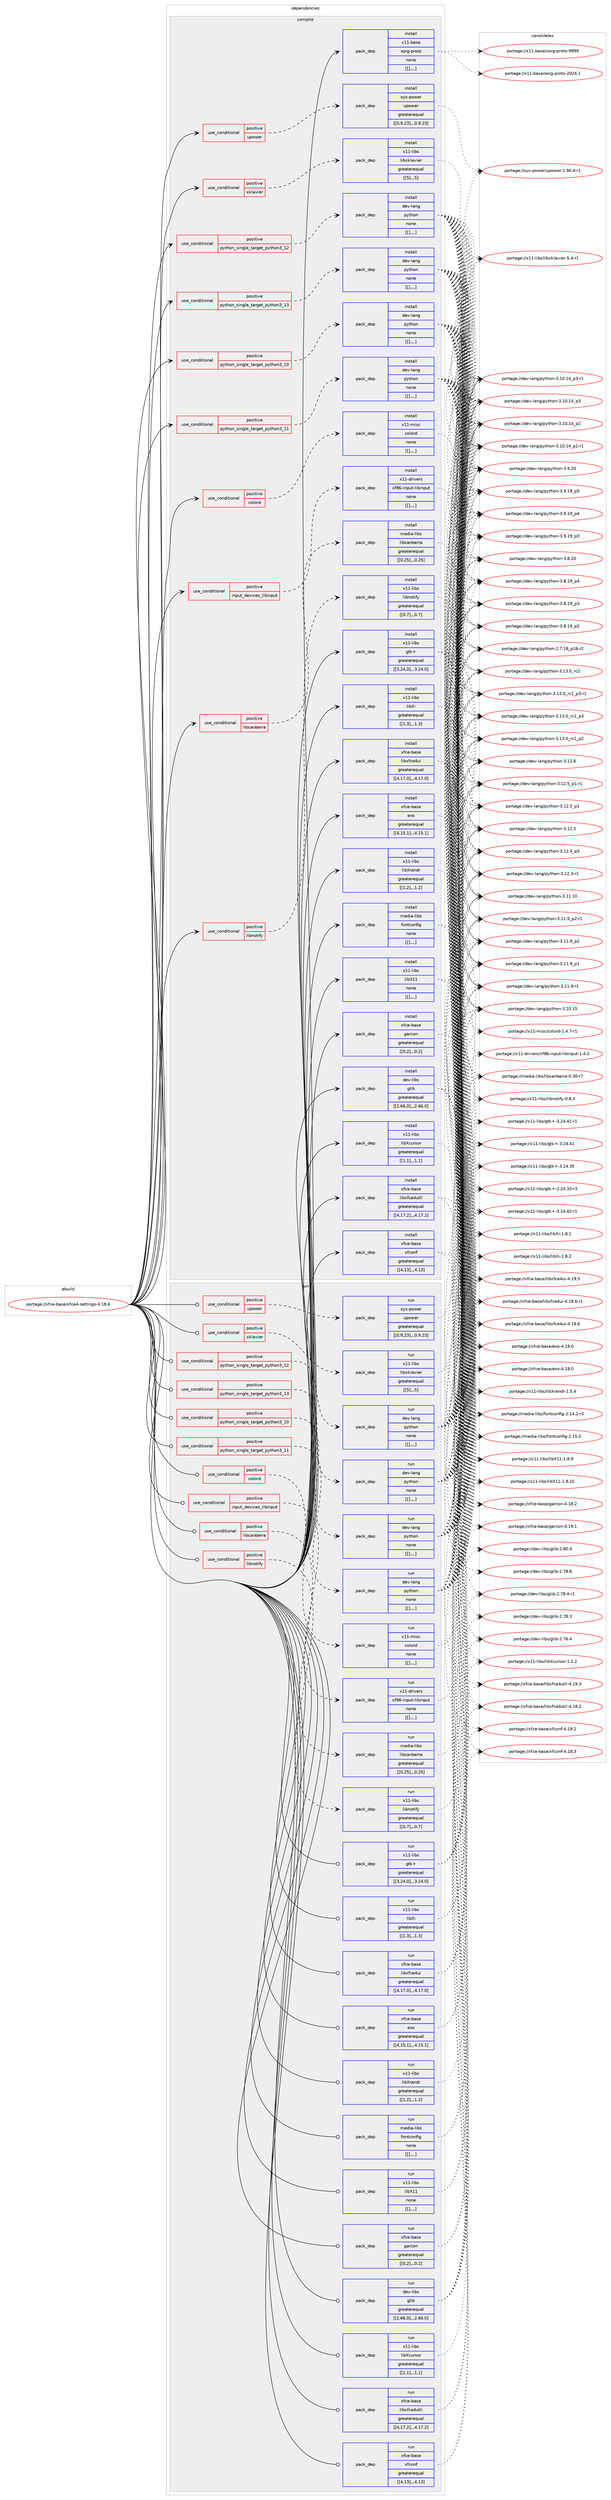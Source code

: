digraph prolog {

# *************
# Graph options
# *************

newrank=true;
concentrate=true;
compound=true;
graph [rankdir=LR,fontname=Helvetica,fontsize=10,ranksep=1.5];#, ranksep=2.5, nodesep=0.2];
edge  [arrowhead=vee];
node  [fontname=Helvetica,fontsize=10];

# **********
# The ebuild
# **********

subgraph cluster_leftcol {
color=gray;
label=<<i>ebuild</i>>;
id [label="portage://xfce-base/xfce4-settings-4.18.6", color=red, width=4, href="../xfce-base/xfce4-settings-4.18.6.svg"];
}

# ****************
# The dependencies
# ****************

subgraph cluster_midcol {
color=gray;
label=<<i>dependencies</i>>;
subgraph cluster_compile {
fillcolor="#eeeeee";
style=filled;
label=<<i>compile</i>>;
subgraph cond129653 {
dependency492672 [label=<<TABLE BORDER="0" CELLBORDER="1" CELLSPACING="0" CELLPADDING="4"><TR><TD ROWSPAN="3" CELLPADDING="10">use_conditional</TD></TR><TR><TD>positive</TD></TR><TR><TD>colord</TD></TR></TABLE>>, shape=none, color=red];
subgraph pack359435 {
dependency492673 [label=<<TABLE BORDER="0" CELLBORDER="1" CELLSPACING="0" CELLPADDING="4" WIDTH="220"><TR><TD ROWSPAN="6" CELLPADDING="30">pack_dep</TD></TR><TR><TD WIDTH="110">install</TD></TR><TR><TD>x11-misc</TD></TR><TR><TD>colord</TD></TR><TR><TD>none</TD></TR><TR><TD>[[],,,,]</TD></TR></TABLE>>, shape=none, color=blue];
}
dependency492672:e -> dependency492673:w [weight=20,style="dashed",arrowhead="vee"];
}
id:e -> dependency492672:w [weight=20,style="solid",arrowhead="vee"];
subgraph cond129654 {
dependency492674 [label=<<TABLE BORDER="0" CELLBORDER="1" CELLSPACING="0" CELLPADDING="4"><TR><TD ROWSPAN="3" CELLPADDING="10">use_conditional</TD></TR><TR><TD>positive</TD></TR><TR><TD>input_devices_libinput</TD></TR></TABLE>>, shape=none, color=red];
subgraph pack359436 {
dependency492675 [label=<<TABLE BORDER="0" CELLBORDER="1" CELLSPACING="0" CELLPADDING="4" WIDTH="220"><TR><TD ROWSPAN="6" CELLPADDING="30">pack_dep</TD></TR><TR><TD WIDTH="110">install</TD></TR><TR><TD>x11-drivers</TD></TR><TR><TD>xf86-input-libinput</TD></TR><TR><TD>none</TD></TR><TR><TD>[[],,,,]</TD></TR></TABLE>>, shape=none, color=blue];
}
dependency492674:e -> dependency492675:w [weight=20,style="dashed",arrowhead="vee"];
}
id:e -> dependency492674:w [weight=20,style="solid",arrowhead="vee"];
subgraph cond129655 {
dependency492676 [label=<<TABLE BORDER="0" CELLBORDER="1" CELLSPACING="0" CELLPADDING="4"><TR><TD ROWSPAN="3" CELLPADDING="10">use_conditional</TD></TR><TR><TD>positive</TD></TR><TR><TD>libcanberra</TD></TR></TABLE>>, shape=none, color=red];
subgraph pack359437 {
dependency492677 [label=<<TABLE BORDER="0" CELLBORDER="1" CELLSPACING="0" CELLPADDING="4" WIDTH="220"><TR><TD ROWSPAN="6" CELLPADDING="30">pack_dep</TD></TR><TR><TD WIDTH="110">install</TD></TR><TR><TD>media-libs</TD></TR><TR><TD>libcanberra</TD></TR><TR><TD>greaterequal</TD></TR><TR><TD>[[0,25],,,0.25]</TD></TR></TABLE>>, shape=none, color=blue];
}
dependency492676:e -> dependency492677:w [weight=20,style="dashed",arrowhead="vee"];
}
id:e -> dependency492676:w [weight=20,style="solid",arrowhead="vee"];
subgraph cond129656 {
dependency492678 [label=<<TABLE BORDER="0" CELLBORDER="1" CELLSPACING="0" CELLPADDING="4"><TR><TD ROWSPAN="3" CELLPADDING="10">use_conditional</TD></TR><TR><TD>positive</TD></TR><TR><TD>libnotify</TD></TR></TABLE>>, shape=none, color=red];
subgraph pack359438 {
dependency492679 [label=<<TABLE BORDER="0" CELLBORDER="1" CELLSPACING="0" CELLPADDING="4" WIDTH="220"><TR><TD ROWSPAN="6" CELLPADDING="30">pack_dep</TD></TR><TR><TD WIDTH="110">install</TD></TR><TR><TD>x11-libs</TD></TR><TR><TD>libnotify</TD></TR><TR><TD>greaterequal</TD></TR><TR><TD>[[0,7],,,0.7]</TD></TR></TABLE>>, shape=none, color=blue];
}
dependency492678:e -> dependency492679:w [weight=20,style="dashed",arrowhead="vee"];
}
id:e -> dependency492678:w [weight=20,style="solid",arrowhead="vee"];
subgraph cond129657 {
dependency492680 [label=<<TABLE BORDER="0" CELLBORDER="1" CELLSPACING="0" CELLPADDING="4"><TR><TD ROWSPAN="3" CELLPADDING="10">use_conditional</TD></TR><TR><TD>positive</TD></TR><TR><TD>python_single_target_python3_10</TD></TR></TABLE>>, shape=none, color=red];
subgraph pack359439 {
dependency492681 [label=<<TABLE BORDER="0" CELLBORDER="1" CELLSPACING="0" CELLPADDING="4" WIDTH="220"><TR><TD ROWSPAN="6" CELLPADDING="30">pack_dep</TD></TR><TR><TD WIDTH="110">install</TD></TR><TR><TD>dev-lang</TD></TR><TR><TD>python</TD></TR><TR><TD>none</TD></TR><TR><TD>[[],,,,]</TD></TR></TABLE>>, shape=none, color=blue];
}
dependency492680:e -> dependency492681:w [weight=20,style="dashed",arrowhead="vee"];
}
id:e -> dependency492680:w [weight=20,style="solid",arrowhead="vee"];
subgraph cond129658 {
dependency492682 [label=<<TABLE BORDER="0" CELLBORDER="1" CELLSPACING="0" CELLPADDING="4"><TR><TD ROWSPAN="3" CELLPADDING="10">use_conditional</TD></TR><TR><TD>positive</TD></TR><TR><TD>python_single_target_python3_11</TD></TR></TABLE>>, shape=none, color=red];
subgraph pack359440 {
dependency492683 [label=<<TABLE BORDER="0" CELLBORDER="1" CELLSPACING="0" CELLPADDING="4" WIDTH="220"><TR><TD ROWSPAN="6" CELLPADDING="30">pack_dep</TD></TR><TR><TD WIDTH="110">install</TD></TR><TR><TD>dev-lang</TD></TR><TR><TD>python</TD></TR><TR><TD>none</TD></TR><TR><TD>[[],,,,]</TD></TR></TABLE>>, shape=none, color=blue];
}
dependency492682:e -> dependency492683:w [weight=20,style="dashed",arrowhead="vee"];
}
id:e -> dependency492682:w [weight=20,style="solid",arrowhead="vee"];
subgraph cond129659 {
dependency492684 [label=<<TABLE BORDER="0" CELLBORDER="1" CELLSPACING="0" CELLPADDING="4"><TR><TD ROWSPAN="3" CELLPADDING="10">use_conditional</TD></TR><TR><TD>positive</TD></TR><TR><TD>python_single_target_python3_12</TD></TR></TABLE>>, shape=none, color=red];
subgraph pack359441 {
dependency492685 [label=<<TABLE BORDER="0" CELLBORDER="1" CELLSPACING="0" CELLPADDING="4" WIDTH="220"><TR><TD ROWSPAN="6" CELLPADDING="30">pack_dep</TD></TR><TR><TD WIDTH="110">install</TD></TR><TR><TD>dev-lang</TD></TR><TR><TD>python</TD></TR><TR><TD>none</TD></TR><TR><TD>[[],,,,]</TD></TR></TABLE>>, shape=none, color=blue];
}
dependency492684:e -> dependency492685:w [weight=20,style="dashed",arrowhead="vee"];
}
id:e -> dependency492684:w [weight=20,style="solid",arrowhead="vee"];
subgraph cond129660 {
dependency492686 [label=<<TABLE BORDER="0" CELLBORDER="1" CELLSPACING="0" CELLPADDING="4"><TR><TD ROWSPAN="3" CELLPADDING="10">use_conditional</TD></TR><TR><TD>positive</TD></TR><TR><TD>python_single_target_python3_13</TD></TR></TABLE>>, shape=none, color=red];
subgraph pack359442 {
dependency492687 [label=<<TABLE BORDER="0" CELLBORDER="1" CELLSPACING="0" CELLPADDING="4" WIDTH="220"><TR><TD ROWSPAN="6" CELLPADDING="30">pack_dep</TD></TR><TR><TD WIDTH="110">install</TD></TR><TR><TD>dev-lang</TD></TR><TR><TD>python</TD></TR><TR><TD>none</TD></TR><TR><TD>[[],,,,]</TD></TR></TABLE>>, shape=none, color=blue];
}
dependency492686:e -> dependency492687:w [weight=20,style="dashed",arrowhead="vee"];
}
id:e -> dependency492686:w [weight=20,style="solid",arrowhead="vee"];
subgraph cond129661 {
dependency492688 [label=<<TABLE BORDER="0" CELLBORDER="1" CELLSPACING="0" CELLPADDING="4"><TR><TD ROWSPAN="3" CELLPADDING="10">use_conditional</TD></TR><TR><TD>positive</TD></TR><TR><TD>upower</TD></TR></TABLE>>, shape=none, color=red];
subgraph pack359443 {
dependency492689 [label=<<TABLE BORDER="0" CELLBORDER="1" CELLSPACING="0" CELLPADDING="4" WIDTH="220"><TR><TD ROWSPAN="6" CELLPADDING="30">pack_dep</TD></TR><TR><TD WIDTH="110">install</TD></TR><TR><TD>sys-power</TD></TR><TR><TD>upower</TD></TR><TR><TD>greaterequal</TD></TR><TR><TD>[[0,9,23],,,0.9.23]</TD></TR></TABLE>>, shape=none, color=blue];
}
dependency492688:e -> dependency492689:w [weight=20,style="dashed",arrowhead="vee"];
}
id:e -> dependency492688:w [weight=20,style="solid",arrowhead="vee"];
subgraph cond129662 {
dependency492690 [label=<<TABLE BORDER="0" CELLBORDER="1" CELLSPACING="0" CELLPADDING="4"><TR><TD ROWSPAN="3" CELLPADDING="10">use_conditional</TD></TR><TR><TD>positive</TD></TR><TR><TD>xklavier</TD></TR></TABLE>>, shape=none, color=red];
subgraph pack359444 {
dependency492691 [label=<<TABLE BORDER="0" CELLBORDER="1" CELLSPACING="0" CELLPADDING="4" WIDTH="220"><TR><TD ROWSPAN="6" CELLPADDING="30">pack_dep</TD></TR><TR><TD WIDTH="110">install</TD></TR><TR><TD>x11-libs</TD></TR><TR><TD>libxklavier</TD></TR><TR><TD>greaterequal</TD></TR><TR><TD>[[5],,,5]</TD></TR></TABLE>>, shape=none, color=blue];
}
dependency492690:e -> dependency492691:w [weight=20,style="dashed",arrowhead="vee"];
}
id:e -> dependency492690:w [weight=20,style="solid",arrowhead="vee"];
subgraph pack359445 {
dependency492692 [label=<<TABLE BORDER="0" CELLBORDER="1" CELLSPACING="0" CELLPADDING="4" WIDTH="220"><TR><TD ROWSPAN="6" CELLPADDING="30">pack_dep</TD></TR><TR><TD WIDTH="110">install</TD></TR><TR><TD>dev-libs</TD></TR><TR><TD>glib</TD></TR><TR><TD>greaterequal</TD></TR><TR><TD>[[2,66,0],,,2.66.0]</TD></TR></TABLE>>, shape=none, color=blue];
}
id:e -> dependency492692:w [weight=20,style="solid",arrowhead="vee"];
subgraph pack359446 {
dependency492693 [label=<<TABLE BORDER="0" CELLBORDER="1" CELLSPACING="0" CELLPADDING="4" WIDTH="220"><TR><TD ROWSPAN="6" CELLPADDING="30">pack_dep</TD></TR><TR><TD WIDTH="110">install</TD></TR><TR><TD>media-libs</TD></TR><TR><TD>fontconfig</TD></TR><TR><TD>none</TD></TR><TR><TD>[[],,,,]</TD></TR></TABLE>>, shape=none, color=blue];
}
id:e -> dependency492693:w [weight=20,style="solid",arrowhead="vee"];
subgraph pack359447 {
dependency492694 [label=<<TABLE BORDER="0" CELLBORDER="1" CELLSPACING="0" CELLPADDING="4" WIDTH="220"><TR><TD ROWSPAN="6" CELLPADDING="30">pack_dep</TD></TR><TR><TD WIDTH="110">install</TD></TR><TR><TD>x11-base</TD></TR><TR><TD>xorg-proto</TD></TR><TR><TD>none</TD></TR><TR><TD>[[],,,,]</TD></TR></TABLE>>, shape=none, color=blue];
}
id:e -> dependency492694:w [weight=20,style="solid",arrowhead="vee"];
subgraph pack359448 {
dependency492695 [label=<<TABLE BORDER="0" CELLBORDER="1" CELLSPACING="0" CELLPADDING="4" WIDTH="220"><TR><TD ROWSPAN="6" CELLPADDING="30">pack_dep</TD></TR><TR><TD WIDTH="110">install</TD></TR><TR><TD>x11-libs</TD></TR><TR><TD>gtk+</TD></TR><TR><TD>greaterequal</TD></TR><TR><TD>[[3,24,0],,,3.24.0]</TD></TR></TABLE>>, shape=none, color=blue];
}
id:e -> dependency492695:w [weight=20,style="solid",arrowhead="vee"];
subgraph pack359449 {
dependency492696 [label=<<TABLE BORDER="0" CELLBORDER="1" CELLSPACING="0" CELLPADDING="4" WIDTH="220"><TR><TD ROWSPAN="6" CELLPADDING="30">pack_dep</TD></TR><TR><TD WIDTH="110">install</TD></TR><TR><TD>x11-libs</TD></TR><TR><TD>libX11</TD></TR><TR><TD>none</TD></TR><TR><TD>[[],,,,]</TD></TR></TABLE>>, shape=none, color=blue];
}
id:e -> dependency492696:w [weight=20,style="solid",arrowhead="vee"];
subgraph pack359450 {
dependency492697 [label=<<TABLE BORDER="0" CELLBORDER="1" CELLSPACING="0" CELLPADDING="4" WIDTH="220"><TR><TD ROWSPAN="6" CELLPADDING="30">pack_dep</TD></TR><TR><TD WIDTH="110">install</TD></TR><TR><TD>x11-libs</TD></TR><TR><TD>libXcursor</TD></TR><TR><TD>greaterequal</TD></TR><TR><TD>[[1,1],,,1.1]</TD></TR></TABLE>>, shape=none, color=blue];
}
id:e -> dependency492697:w [weight=20,style="solid",arrowhead="vee"];
subgraph pack359451 {
dependency492698 [label=<<TABLE BORDER="0" CELLBORDER="1" CELLSPACING="0" CELLPADDING="4" WIDTH="220"><TR><TD ROWSPAN="6" CELLPADDING="30">pack_dep</TD></TR><TR><TD WIDTH="110">install</TD></TR><TR><TD>x11-libs</TD></TR><TR><TD>libXi</TD></TR><TR><TD>greaterequal</TD></TR><TR><TD>[[1,3],,,1.3]</TD></TR></TABLE>>, shape=none, color=blue];
}
id:e -> dependency492698:w [weight=20,style="solid",arrowhead="vee"];
subgraph pack359452 {
dependency492699 [label=<<TABLE BORDER="0" CELLBORDER="1" CELLSPACING="0" CELLPADDING="4" WIDTH="220"><TR><TD ROWSPAN="6" CELLPADDING="30">pack_dep</TD></TR><TR><TD WIDTH="110">install</TD></TR><TR><TD>x11-libs</TD></TR><TR><TD>libXrandr</TD></TR><TR><TD>greaterequal</TD></TR><TR><TD>[[1,2],,,1.2]</TD></TR></TABLE>>, shape=none, color=blue];
}
id:e -> dependency492699:w [weight=20,style="solid",arrowhead="vee"];
subgraph pack359453 {
dependency492700 [label=<<TABLE BORDER="0" CELLBORDER="1" CELLSPACING="0" CELLPADDING="4" WIDTH="220"><TR><TD ROWSPAN="6" CELLPADDING="30">pack_dep</TD></TR><TR><TD WIDTH="110">install</TD></TR><TR><TD>xfce-base</TD></TR><TR><TD>exo</TD></TR><TR><TD>greaterequal</TD></TR><TR><TD>[[4,15,1],,,4.15.1]</TD></TR></TABLE>>, shape=none, color=blue];
}
id:e -> dependency492700:w [weight=20,style="solid",arrowhead="vee"];
subgraph pack359454 {
dependency492701 [label=<<TABLE BORDER="0" CELLBORDER="1" CELLSPACING="0" CELLPADDING="4" WIDTH="220"><TR><TD ROWSPAN="6" CELLPADDING="30">pack_dep</TD></TR><TR><TD WIDTH="110">install</TD></TR><TR><TD>xfce-base</TD></TR><TR><TD>garcon</TD></TR><TR><TD>greaterequal</TD></TR><TR><TD>[[0,2],,,0.2]</TD></TR></TABLE>>, shape=none, color=blue];
}
id:e -> dependency492701:w [weight=20,style="solid",arrowhead="vee"];
subgraph pack359455 {
dependency492702 [label=<<TABLE BORDER="0" CELLBORDER="1" CELLSPACING="0" CELLPADDING="4" WIDTH="220"><TR><TD ROWSPAN="6" CELLPADDING="30">pack_dep</TD></TR><TR><TD WIDTH="110">install</TD></TR><TR><TD>xfce-base</TD></TR><TR><TD>libxfce4ui</TD></TR><TR><TD>greaterequal</TD></TR><TR><TD>[[4,17,0],,,4.17.0]</TD></TR></TABLE>>, shape=none, color=blue];
}
id:e -> dependency492702:w [weight=20,style="solid",arrowhead="vee"];
subgraph pack359456 {
dependency492703 [label=<<TABLE BORDER="0" CELLBORDER="1" CELLSPACING="0" CELLPADDING="4" WIDTH="220"><TR><TD ROWSPAN="6" CELLPADDING="30">pack_dep</TD></TR><TR><TD WIDTH="110">install</TD></TR><TR><TD>xfce-base</TD></TR><TR><TD>libxfce4util</TD></TR><TR><TD>greaterequal</TD></TR><TR><TD>[[4,17,2],,,4.17.2]</TD></TR></TABLE>>, shape=none, color=blue];
}
id:e -> dependency492703:w [weight=20,style="solid",arrowhead="vee"];
subgraph pack359457 {
dependency492704 [label=<<TABLE BORDER="0" CELLBORDER="1" CELLSPACING="0" CELLPADDING="4" WIDTH="220"><TR><TD ROWSPAN="6" CELLPADDING="30">pack_dep</TD></TR><TR><TD WIDTH="110">install</TD></TR><TR><TD>xfce-base</TD></TR><TR><TD>xfconf</TD></TR><TR><TD>greaterequal</TD></TR><TR><TD>[[4,13],,,4.13]</TD></TR></TABLE>>, shape=none, color=blue];
}
id:e -> dependency492704:w [weight=20,style="solid",arrowhead="vee"];
}
subgraph cluster_compileandrun {
fillcolor="#eeeeee";
style=filled;
label=<<i>compile and run</i>>;
}
subgraph cluster_run {
fillcolor="#eeeeee";
style=filled;
label=<<i>run</i>>;
subgraph cond129663 {
dependency492705 [label=<<TABLE BORDER="0" CELLBORDER="1" CELLSPACING="0" CELLPADDING="4"><TR><TD ROWSPAN="3" CELLPADDING="10">use_conditional</TD></TR><TR><TD>positive</TD></TR><TR><TD>colord</TD></TR></TABLE>>, shape=none, color=red];
subgraph pack359458 {
dependency492706 [label=<<TABLE BORDER="0" CELLBORDER="1" CELLSPACING="0" CELLPADDING="4" WIDTH="220"><TR><TD ROWSPAN="6" CELLPADDING="30">pack_dep</TD></TR><TR><TD WIDTH="110">run</TD></TR><TR><TD>x11-misc</TD></TR><TR><TD>colord</TD></TR><TR><TD>none</TD></TR><TR><TD>[[],,,,]</TD></TR></TABLE>>, shape=none, color=blue];
}
dependency492705:e -> dependency492706:w [weight=20,style="dashed",arrowhead="vee"];
}
id:e -> dependency492705:w [weight=20,style="solid",arrowhead="odot"];
subgraph cond129664 {
dependency492707 [label=<<TABLE BORDER="0" CELLBORDER="1" CELLSPACING="0" CELLPADDING="4"><TR><TD ROWSPAN="3" CELLPADDING="10">use_conditional</TD></TR><TR><TD>positive</TD></TR><TR><TD>input_devices_libinput</TD></TR></TABLE>>, shape=none, color=red];
subgraph pack359459 {
dependency492708 [label=<<TABLE BORDER="0" CELLBORDER="1" CELLSPACING="0" CELLPADDING="4" WIDTH="220"><TR><TD ROWSPAN="6" CELLPADDING="30">pack_dep</TD></TR><TR><TD WIDTH="110">run</TD></TR><TR><TD>x11-drivers</TD></TR><TR><TD>xf86-input-libinput</TD></TR><TR><TD>none</TD></TR><TR><TD>[[],,,,]</TD></TR></TABLE>>, shape=none, color=blue];
}
dependency492707:e -> dependency492708:w [weight=20,style="dashed",arrowhead="vee"];
}
id:e -> dependency492707:w [weight=20,style="solid",arrowhead="odot"];
subgraph cond129665 {
dependency492709 [label=<<TABLE BORDER="0" CELLBORDER="1" CELLSPACING="0" CELLPADDING="4"><TR><TD ROWSPAN="3" CELLPADDING="10">use_conditional</TD></TR><TR><TD>positive</TD></TR><TR><TD>libcanberra</TD></TR></TABLE>>, shape=none, color=red];
subgraph pack359460 {
dependency492710 [label=<<TABLE BORDER="0" CELLBORDER="1" CELLSPACING="0" CELLPADDING="4" WIDTH="220"><TR><TD ROWSPAN="6" CELLPADDING="30">pack_dep</TD></TR><TR><TD WIDTH="110">run</TD></TR><TR><TD>media-libs</TD></TR><TR><TD>libcanberra</TD></TR><TR><TD>greaterequal</TD></TR><TR><TD>[[0,25],,,0.25]</TD></TR></TABLE>>, shape=none, color=blue];
}
dependency492709:e -> dependency492710:w [weight=20,style="dashed",arrowhead="vee"];
}
id:e -> dependency492709:w [weight=20,style="solid",arrowhead="odot"];
subgraph cond129666 {
dependency492711 [label=<<TABLE BORDER="0" CELLBORDER="1" CELLSPACING="0" CELLPADDING="4"><TR><TD ROWSPAN="3" CELLPADDING="10">use_conditional</TD></TR><TR><TD>positive</TD></TR><TR><TD>libnotify</TD></TR></TABLE>>, shape=none, color=red];
subgraph pack359461 {
dependency492712 [label=<<TABLE BORDER="0" CELLBORDER="1" CELLSPACING="0" CELLPADDING="4" WIDTH="220"><TR><TD ROWSPAN="6" CELLPADDING="30">pack_dep</TD></TR><TR><TD WIDTH="110">run</TD></TR><TR><TD>x11-libs</TD></TR><TR><TD>libnotify</TD></TR><TR><TD>greaterequal</TD></TR><TR><TD>[[0,7],,,0.7]</TD></TR></TABLE>>, shape=none, color=blue];
}
dependency492711:e -> dependency492712:w [weight=20,style="dashed",arrowhead="vee"];
}
id:e -> dependency492711:w [weight=20,style="solid",arrowhead="odot"];
subgraph cond129667 {
dependency492713 [label=<<TABLE BORDER="0" CELLBORDER="1" CELLSPACING="0" CELLPADDING="4"><TR><TD ROWSPAN="3" CELLPADDING="10">use_conditional</TD></TR><TR><TD>positive</TD></TR><TR><TD>python_single_target_python3_10</TD></TR></TABLE>>, shape=none, color=red];
subgraph pack359462 {
dependency492714 [label=<<TABLE BORDER="0" CELLBORDER="1" CELLSPACING="0" CELLPADDING="4" WIDTH="220"><TR><TD ROWSPAN="6" CELLPADDING="30">pack_dep</TD></TR><TR><TD WIDTH="110">run</TD></TR><TR><TD>dev-lang</TD></TR><TR><TD>python</TD></TR><TR><TD>none</TD></TR><TR><TD>[[],,,,]</TD></TR></TABLE>>, shape=none, color=blue];
}
dependency492713:e -> dependency492714:w [weight=20,style="dashed",arrowhead="vee"];
}
id:e -> dependency492713:w [weight=20,style="solid",arrowhead="odot"];
subgraph cond129668 {
dependency492715 [label=<<TABLE BORDER="0" CELLBORDER="1" CELLSPACING="0" CELLPADDING="4"><TR><TD ROWSPAN="3" CELLPADDING="10">use_conditional</TD></TR><TR><TD>positive</TD></TR><TR><TD>python_single_target_python3_11</TD></TR></TABLE>>, shape=none, color=red];
subgraph pack359463 {
dependency492716 [label=<<TABLE BORDER="0" CELLBORDER="1" CELLSPACING="0" CELLPADDING="4" WIDTH="220"><TR><TD ROWSPAN="6" CELLPADDING="30">pack_dep</TD></TR><TR><TD WIDTH="110">run</TD></TR><TR><TD>dev-lang</TD></TR><TR><TD>python</TD></TR><TR><TD>none</TD></TR><TR><TD>[[],,,,]</TD></TR></TABLE>>, shape=none, color=blue];
}
dependency492715:e -> dependency492716:w [weight=20,style="dashed",arrowhead="vee"];
}
id:e -> dependency492715:w [weight=20,style="solid",arrowhead="odot"];
subgraph cond129669 {
dependency492717 [label=<<TABLE BORDER="0" CELLBORDER="1" CELLSPACING="0" CELLPADDING="4"><TR><TD ROWSPAN="3" CELLPADDING="10">use_conditional</TD></TR><TR><TD>positive</TD></TR><TR><TD>python_single_target_python3_12</TD></TR></TABLE>>, shape=none, color=red];
subgraph pack359464 {
dependency492718 [label=<<TABLE BORDER="0" CELLBORDER="1" CELLSPACING="0" CELLPADDING="4" WIDTH="220"><TR><TD ROWSPAN="6" CELLPADDING="30">pack_dep</TD></TR><TR><TD WIDTH="110">run</TD></TR><TR><TD>dev-lang</TD></TR><TR><TD>python</TD></TR><TR><TD>none</TD></TR><TR><TD>[[],,,,]</TD></TR></TABLE>>, shape=none, color=blue];
}
dependency492717:e -> dependency492718:w [weight=20,style="dashed",arrowhead="vee"];
}
id:e -> dependency492717:w [weight=20,style="solid",arrowhead="odot"];
subgraph cond129670 {
dependency492719 [label=<<TABLE BORDER="0" CELLBORDER="1" CELLSPACING="0" CELLPADDING="4"><TR><TD ROWSPAN="3" CELLPADDING="10">use_conditional</TD></TR><TR><TD>positive</TD></TR><TR><TD>python_single_target_python3_13</TD></TR></TABLE>>, shape=none, color=red];
subgraph pack359465 {
dependency492720 [label=<<TABLE BORDER="0" CELLBORDER="1" CELLSPACING="0" CELLPADDING="4" WIDTH="220"><TR><TD ROWSPAN="6" CELLPADDING="30">pack_dep</TD></TR><TR><TD WIDTH="110">run</TD></TR><TR><TD>dev-lang</TD></TR><TR><TD>python</TD></TR><TR><TD>none</TD></TR><TR><TD>[[],,,,]</TD></TR></TABLE>>, shape=none, color=blue];
}
dependency492719:e -> dependency492720:w [weight=20,style="dashed",arrowhead="vee"];
}
id:e -> dependency492719:w [weight=20,style="solid",arrowhead="odot"];
subgraph cond129671 {
dependency492721 [label=<<TABLE BORDER="0" CELLBORDER="1" CELLSPACING="0" CELLPADDING="4"><TR><TD ROWSPAN="3" CELLPADDING="10">use_conditional</TD></TR><TR><TD>positive</TD></TR><TR><TD>upower</TD></TR></TABLE>>, shape=none, color=red];
subgraph pack359466 {
dependency492722 [label=<<TABLE BORDER="0" CELLBORDER="1" CELLSPACING="0" CELLPADDING="4" WIDTH="220"><TR><TD ROWSPAN="6" CELLPADDING="30">pack_dep</TD></TR><TR><TD WIDTH="110">run</TD></TR><TR><TD>sys-power</TD></TR><TR><TD>upower</TD></TR><TR><TD>greaterequal</TD></TR><TR><TD>[[0,9,23],,,0.9.23]</TD></TR></TABLE>>, shape=none, color=blue];
}
dependency492721:e -> dependency492722:w [weight=20,style="dashed",arrowhead="vee"];
}
id:e -> dependency492721:w [weight=20,style="solid",arrowhead="odot"];
subgraph cond129672 {
dependency492723 [label=<<TABLE BORDER="0" CELLBORDER="1" CELLSPACING="0" CELLPADDING="4"><TR><TD ROWSPAN="3" CELLPADDING="10">use_conditional</TD></TR><TR><TD>positive</TD></TR><TR><TD>xklavier</TD></TR></TABLE>>, shape=none, color=red];
subgraph pack359467 {
dependency492724 [label=<<TABLE BORDER="0" CELLBORDER="1" CELLSPACING="0" CELLPADDING="4" WIDTH="220"><TR><TD ROWSPAN="6" CELLPADDING="30">pack_dep</TD></TR><TR><TD WIDTH="110">run</TD></TR><TR><TD>x11-libs</TD></TR><TR><TD>libxklavier</TD></TR><TR><TD>greaterequal</TD></TR><TR><TD>[[5],,,5]</TD></TR></TABLE>>, shape=none, color=blue];
}
dependency492723:e -> dependency492724:w [weight=20,style="dashed",arrowhead="vee"];
}
id:e -> dependency492723:w [weight=20,style="solid",arrowhead="odot"];
subgraph pack359468 {
dependency492725 [label=<<TABLE BORDER="0" CELLBORDER="1" CELLSPACING="0" CELLPADDING="4" WIDTH="220"><TR><TD ROWSPAN="6" CELLPADDING="30">pack_dep</TD></TR><TR><TD WIDTH="110">run</TD></TR><TR><TD>dev-libs</TD></TR><TR><TD>glib</TD></TR><TR><TD>greaterequal</TD></TR><TR><TD>[[2,66,0],,,2.66.0]</TD></TR></TABLE>>, shape=none, color=blue];
}
id:e -> dependency492725:w [weight=20,style="solid",arrowhead="odot"];
subgraph pack359469 {
dependency492726 [label=<<TABLE BORDER="0" CELLBORDER="1" CELLSPACING="0" CELLPADDING="4" WIDTH="220"><TR><TD ROWSPAN="6" CELLPADDING="30">pack_dep</TD></TR><TR><TD WIDTH="110">run</TD></TR><TR><TD>media-libs</TD></TR><TR><TD>fontconfig</TD></TR><TR><TD>none</TD></TR><TR><TD>[[],,,,]</TD></TR></TABLE>>, shape=none, color=blue];
}
id:e -> dependency492726:w [weight=20,style="solid",arrowhead="odot"];
subgraph pack359470 {
dependency492727 [label=<<TABLE BORDER="0" CELLBORDER="1" CELLSPACING="0" CELLPADDING="4" WIDTH="220"><TR><TD ROWSPAN="6" CELLPADDING="30">pack_dep</TD></TR><TR><TD WIDTH="110">run</TD></TR><TR><TD>x11-libs</TD></TR><TR><TD>gtk+</TD></TR><TR><TD>greaterequal</TD></TR><TR><TD>[[3,24,0],,,3.24.0]</TD></TR></TABLE>>, shape=none, color=blue];
}
id:e -> dependency492727:w [weight=20,style="solid",arrowhead="odot"];
subgraph pack359471 {
dependency492728 [label=<<TABLE BORDER="0" CELLBORDER="1" CELLSPACING="0" CELLPADDING="4" WIDTH="220"><TR><TD ROWSPAN="6" CELLPADDING="30">pack_dep</TD></TR><TR><TD WIDTH="110">run</TD></TR><TR><TD>x11-libs</TD></TR><TR><TD>libX11</TD></TR><TR><TD>none</TD></TR><TR><TD>[[],,,,]</TD></TR></TABLE>>, shape=none, color=blue];
}
id:e -> dependency492728:w [weight=20,style="solid",arrowhead="odot"];
subgraph pack359472 {
dependency492729 [label=<<TABLE BORDER="0" CELLBORDER="1" CELLSPACING="0" CELLPADDING="4" WIDTH="220"><TR><TD ROWSPAN="6" CELLPADDING="30">pack_dep</TD></TR><TR><TD WIDTH="110">run</TD></TR><TR><TD>x11-libs</TD></TR><TR><TD>libXcursor</TD></TR><TR><TD>greaterequal</TD></TR><TR><TD>[[1,1],,,1.1]</TD></TR></TABLE>>, shape=none, color=blue];
}
id:e -> dependency492729:w [weight=20,style="solid",arrowhead="odot"];
subgraph pack359473 {
dependency492730 [label=<<TABLE BORDER="0" CELLBORDER="1" CELLSPACING="0" CELLPADDING="4" WIDTH="220"><TR><TD ROWSPAN="6" CELLPADDING="30">pack_dep</TD></TR><TR><TD WIDTH="110">run</TD></TR><TR><TD>x11-libs</TD></TR><TR><TD>libXi</TD></TR><TR><TD>greaterequal</TD></TR><TR><TD>[[1,3],,,1.3]</TD></TR></TABLE>>, shape=none, color=blue];
}
id:e -> dependency492730:w [weight=20,style="solid",arrowhead="odot"];
subgraph pack359474 {
dependency492731 [label=<<TABLE BORDER="0" CELLBORDER="1" CELLSPACING="0" CELLPADDING="4" WIDTH="220"><TR><TD ROWSPAN="6" CELLPADDING="30">pack_dep</TD></TR><TR><TD WIDTH="110">run</TD></TR><TR><TD>x11-libs</TD></TR><TR><TD>libXrandr</TD></TR><TR><TD>greaterequal</TD></TR><TR><TD>[[1,2],,,1.2]</TD></TR></TABLE>>, shape=none, color=blue];
}
id:e -> dependency492731:w [weight=20,style="solid",arrowhead="odot"];
subgraph pack359475 {
dependency492732 [label=<<TABLE BORDER="0" CELLBORDER="1" CELLSPACING="0" CELLPADDING="4" WIDTH="220"><TR><TD ROWSPAN="6" CELLPADDING="30">pack_dep</TD></TR><TR><TD WIDTH="110">run</TD></TR><TR><TD>xfce-base</TD></TR><TR><TD>exo</TD></TR><TR><TD>greaterequal</TD></TR><TR><TD>[[4,15,1],,,4.15.1]</TD></TR></TABLE>>, shape=none, color=blue];
}
id:e -> dependency492732:w [weight=20,style="solid",arrowhead="odot"];
subgraph pack359476 {
dependency492733 [label=<<TABLE BORDER="0" CELLBORDER="1" CELLSPACING="0" CELLPADDING="4" WIDTH="220"><TR><TD ROWSPAN="6" CELLPADDING="30">pack_dep</TD></TR><TR><TD WIDTH="110">run</TD></TR><TR><TD>xfce-base</TD></TR><TR><TD>garcon</TD></TR><TR><TD>greaterequal</TD></TR><TR><TD>[[0,2],,,0.2]</TD></TR></TABLE>>, shape=none, color=blue];
}
id:e -> dependency492733:w [weight=20,style="solid",arrowhead="odot"];
subgraph pack359477 {
dependency492734 [label=<<TABLE BORDER="0" CELLBORDER="1" CELLSPACING="0" CELLPADDING="4" WIDTH="220"><TR><TD ROWSPAN="6" CELLPADDING="30">pack_dep</TD></TR><TR><TD WIDTH="110">run</TD></TR><TR><TD>xfce-base</TD></TR><TR><TD>libxfce4ui</TD></TR><TR><TD>greaterequal</TD></TR><TR><TD>[[4,17,0],,,4.17.0]</TD></TR></TABLE>>, shape=none, color=blue];
}
id:e -> dependency492734:w [weight=20,style="solid",arrowhead="odot"];
subgraph pack359478 {
dependency492735 [label=<<TABLE BORDER="0" CELLBORDER="1" CELLSPACING="0" CELLPADDING="4" WIDTH="220"><TR><TD ROWSPAN="6" CELLPADDING="30">pack_dep</TD></TR><TR><TD WIDTH="110">run</TD></TR><TR><TD>xfce-base</TD></TR><TR><TD>libxfce4util</TD></TR><TR><TD>greaterequal</TD></TR><TR><TD>[[4,17,2],,,4.17.2]</TD></TR></TABLE>>, shape=none, color=blue];
}
id:e -> dependency492735:w [weight=20,style="solid",arrowhead="odot"];
subgraph pack359479 {
dependency492736 [label=<<TABLE BORDER="0" CELLBORDER="1" CELLSPACING="0" CELLPADDING="4" WIDTH="220"><TR><TD ROWSPAN="6" CELLPADDING="30">pack_dep</TD></TR><TR><TD WIDTH="110">run</TD></TR><TR><TD>xfce-base</TD></TR><TR><TD>xfconf</TD></TR><TR><TD>greaterequal</TD></TR><TR><TD>[[4,13],,,4.13]</TD></TR></TABLE>>, shape=none, color=blue];
}
id:e -> dependency492736:w [weight=20,style="solid",arrowhead="odot"];
}
}

# **************
# The candidates
# **************

subgraph cluster_choices {
rank=same;
color=gray;
label=<<i>candidates</i>>;

subgraph choice359435 {
color=black;
nodesep=1;
choice1204949451091051159947991111081111141004549465246554511449 [label="portage://x11-misc/colord-1.4.7-r1", color=red, width=4,href="../x11-misc/colord-1.4.7-r1.svg"];
dependency492673:e -> choice1204949451091051159947991111081111141004549465246554511449:w [style=dotted,weight="100"];
}
subgraph choice359436 {
color=black;
nodesep=1;
choice120494945100114105118101114115471201025654451051101121171164510810598105110112117116454946524648 [label="portage://x11-drivers/xf86-input-libinput-1.4.0", color=red, width=4,href="../x11-drivers/xf86-input-libinput-1.4.0.svg"];
dependency492675:e -> choice120494945100114105118101114115471201025654451051101121171164510810598105110112117116454946524648:w [style=dotted,weight="100"];
}
subgraph choice359437 {
color=black;
nodesep=1;
choice10910110010597451081059811547108105989997110981011141149745484651484511455 [label="portage://media-libs/libcanberra-0.30-r7", color=red, width=4,href="../media-libs/libcanberra-0.30-r7.svg"];
dependency492677:e -> choice10910110010597451081059811547108105989997110981011141149745484651484511455:w [style=dotted,weight="100"];
}
subgraph choice359438 {
color=black;
nodesep=1;
choice120494945108105981154710810598110111116105102121454846564651 [label="portage://x11-libs/libnotify-0.8.3", color=red, width=4,href="../x11-libs/libnotify-0.8.3.svg"];
dependency492679:e -> choice120494945108105981154710810598110111116105102121454846564651:w [style=dotted,weight="100"];
}
subgraph choice359439 {
color=black;
nodesep=1;
choice10010111845108971101034711212111610411111045514649514648951149950 [label="portage://dev-lang/python-3.13.0_rc2", color=red, width=4,href="../dev-lang/python-3.13.0_rc2.svg"];
choice1001011184510897110103471121211161041111104551464951464895114994995112514511449 [label="portage://dev-lang/python-3.13.0_rc1_p3-r1", color=red, width=4,href="../dev-lang/python-3.13.0_rc1_p3-r1.svg"];
choice100101118451089711010347112121116104111110455146495146489511499499511251 [label="portage://dev-lang/python-3.13.0_rc1_p3", color=red, width=4,href="../dev-lang/python-3.13.0_rc1_p3.svg"];
choice100101118451089711010347112121116104111110455146495146489511499499511250 [label="portage://dev-lang/python-3.13.0_rc1_p2", color=red, width=4,href="../dev-lang/python-3.13.0_rc1_p2.svg"];
choice10010111845108971101034711212111610411111045514649504654 [label="portage://dev-lang/python-3.12.6", color=red, width=4,href="../dev-lang/python-3.12.6.svg"];
choice1001011184510897110103471121211161041111104551464950465395112494511449 [label="portage://dev-lang/python-3.12.5_p1-r1", color=red, width=4,href="../dev-lang/python-3.12.5_p1-r1.svg"];
choice100101118451089711010347112121116104111110455146495046539511249 [label="portage://dev-lang/python-3.12.5_p1", color=red, width=4,href="../dev-lang/python-3.12.5_p1.svg"];
choice10010111845108971101034711212111610411111045514649504653 [label="portage://dev-lang/python-3.12.5", color=red, width=4,href="../dev-lang/python-3.12.5.svg"];
choice100101118451089711010347112121116104111110455146495046529511251 [label="portage://dev-lang/python-3.12.4_p3", color=red, width=4,href="../dev-lang/python-3.12.4_p3.svg"];
choice100101118451089711010347112121116104111110455146495046514511449 [label="portage://dev-lang/python-3.12.3-r1", color=red, width=4,href="../dev-lang/python-3.12.3-r1.svg"];
choice1001011184510897110103471121211161041111104551464949464948 [label="portage://dev-lang/python-3.11.10", color=red, width=4,href="../dev-lang/python-3.11.10.svg"];
choice1001011184510897110103471121211161041111104551464949465795112504511449 [label="portage://dev-lang/python-3.11.9_p2-r1", color=red, width=4,href="../dev-lang/python-3.11.9_p2-r1.svg"];
choice100101118451089711010347112121116104111110455146494946579511250 [label="portage://dev-lang/python-3.11.9_p2", color=red, width=4,href="../dev-lang/python-3.11.9_p2.svg"];
choice100101118451089711010347112121116104111110455146494946579511249 [label="portage://dev-lang/python-3.11.9_p1", color=red, width=4,href="../dev-lang/python-3.11.9_p1.svg"];
choice100101118451089711010347112121116104111110455146494946574511449 [label="portage://dev-lang/python-3.11.9-r1", color=red, width=4,href="../dev-lang/python-3.11.9-r1.svg"];
choice1001011184510897110103471121211161041111104551464948464953 [label="portage://dev-lang/python-3.10.15", color=red, width=4,href="../dev-lang/python-3.10.15.svg"];
choice100101118451089711010347112121116104111110455146494846495295112514511449 [label="portage://dev-lang/python-3.10.14_p3-r1", color=red, width=4,href="../dev-lang/python-3.10.14_p3-r1.svg"];
choice10010111845108971101034711212111610411111045514649484649529511251 [label="portage://dev-lang/python-3.10.14_p3", color=red, width=4,href="../dev-lang/python-3.10.14_p3.svg"];
choice10010111845108971101034711212111610411111045514649484649529511250 [label="portage://dev-lang/python-3.10.14_p2", color=red, width=4,href="../dev-lang/python-3.10.14_p2.svg"];
choice100101118451089711010347112121116104111110455146494846495295112494511449 [label="portage://dev-lang/python-3.10.14_p1-r1", color=red, width=4,href="../dev-lang/python-3.10.14_p1-r1.svg"];
choice10010111845108971101034711212111610411111045514657465048 [label="portage://dev-lang/python-3.9.20", color=red, width=4,href="../dev-lang/python-3.9.20.svg"];
choice100101118451089711010347112121116104111110455146574649579511253 [label="portage://dev-lang/python-3.9.19_p5", color=red, width=4,href="../dev-lang/python-3.9.19_p5.svg"];
choice100101118451089711010347112121116104111110455146574649579511252 [label="portage://dev-lang/python-3.9.19_p4", color=red, width=4,href="../dev-lang/python-3.9.19_p4.svg"];
choice100101118451089711010347112121116104111110455146574649579511251 [label="portage://dev-lang/python-3.9.19_p3", color=red, width=4,href="../dev-lang/python-3.9.19_p3.svg"];
choice10010111845108971101034711212111610411111045514656465048 [label="portage://dev-lang/python-3.8.20", color=red, width=4,href="../dev-lang/python-3.8.20.svg"];
choice100101118451089711010347112121116104111110455146564649579511252 [label="portage://dev-lang/python-3.8.19_p4", color=red, width=4,href="../dev-lang/python-3.8.19_p4.svg"];
choice100101118451089711010347112121116104111110455146564649579511251 [label="portage://dev-lang/python-3.8.19_p3", color=red, width=4,href="../dev-lang/python-3.8.19_p3.svg"];
choice100101118451089711010347112121116104111110455146564649579511250 [label="portage://dev-lang/python-3.8.19_p2", color=red, width=4,href="../dev-lang/python-3.8.19_p2.svg"];
choice100101118451089711010347112121116104111110455046554649569511249544511450 [label="portage://dev-lang/python-2.7.18_p16-r2", color=red, width=4,href="../dev-lang/python-2.7.18_p16-r2.svg"];
dependency492681:e -> choice10010111845108971101034711212111610411111045514649514648951149950:w [style=dotted,weight="100"];
dependency492681:e -> choice1001011184510897110103471121211161041111104551464951464895114994995112514511449:w [style=dotted,weight="100"];
dependency492681:e -> choice100101118451089711010347112121116104111110455146495146489511499499511251:w [style=dotted,weight="100"];
dependency492681:e -> choice100101118451089711010347112121116104111110455146495146489511499499511250:w [style=dotted,weight="100"];
dependency492681:e -> choice10010111845108971101034711212111610411111045514649504654:w [style=dotted,weight="100"];
dependency492681:e -> choice1001011184510897110103471121211161041111104551464950465395112494511449:w [style=dotted,weight="100"];
dependency492681:e -> choice100101118451089711010347112121116104111110455146495046539511249:w [style=dotted,weight="100"];
dependency492681:e -> choice10010111845108971101034711212111610411111045514649504653:w [style=dotted,weight="100"];
dependency492681:e -> choice100101118451089711010347112121116104111110455146495046529511251:w [style=dotted,weight="100"];
dependency492681:e -> choice100101118451089711010347112121116104111110455146495046514511449:w [style=dotted,weight="100"];
dependency492681:e -> choice1001011184510897110103471121211161041111104551464949464948:w [style=dotted,weight="100"];
dependency492681:e -> choice1001011184510897110103471121211161041111104551464949465795112504511449:w [style=dotted,weight="100"];
dependency492681:e -> choice100101118451089711010347112121116104111110455146494946579511250:w [style=dotted,weight="100"];
dependency492681:e -> choice100101118451089711010347112121116104111110455146494946579511249:w [style=dotted,weight="100"];
dependency492681:e -> choice100101118451089711010347112121116104111110455146494946574511449:w [style=dotted,weight="100"];
dependency492681:e -> choice1001011184510897110103471121211161041111104551464948464953:w [style=dotted,weight="100"];
dependency492681:e -> choice100101118451089711010347112121116104111110455146494846495295112514511449:w [style=dotted,weight="100"];
dependency492681:e -> choice10010111845108971101034711212111610411111045514649484649529511251:w [style=dotted,weight="100"];
dependency492681:e -> choice10010111845108971101034711212111610411111045514649484649529511250:w [style=dotted,weight="100"];
dependency492681:e -> choice100101118451089711010347112121116104111110455146494846495295112494511449:w [style=dotted,weight="100"];
dependency492681:e -> choice10010111845108971101034711212111610411111045514657465048:w [style=dotted,weight="100"];
dependency492681:e -> choice100101118451089711010347112121116104111110455146574649579511253:w [style=dotted,weight="100"];
dependency492681:e -> choice100101118451089711010347112121116104111110455146574649579511252:w [style=dotted,weight="100"];
dependency492681:e -> choice100101118451089711010347112121116104111110455146574649579511251:w [style=dotted,weight="100"];
dependency492681:e -> choice10010111845108971101034711212111610411111045514656465048:w [style=dotted,weight="100"];
dependency492681:e -> choice100101118451089711010347112121116104111110455146564649579511252:w [style=dotted,weight="100"];
dependency492681:e -> choice100101118451089711010347112121116104111110455146564649579511251:w [style=dotted,weight="100"];
dependency492681:e -> choice100101118451089711010347112121116104111110455146564649579511250:w [style=dotted,weight="100"];
dependency492681:e -> choice100101118451089711010347112121116104111110455046554649569511249544511450:w [style=dotted,weight="100"];
}
subgraph choice359440 {
color=black;
nodesep=1;
choice10010111845108971101034711212111610411111045514649514648951149950 [label="portage://dev-lang/python-3.13.0_rc2", color=red, width=4,href="../dev-lang/python-3.13.0_rc2.svg"];
choice1001011184510897110103471121211161041111104551464951464895114994995112514511449 [label="portage://dev-lang/python-3.13.0_rc1_p3-r1", color=red, width=4,href="../dev-lang/python-3.13.0_rc1_p3-r1.svg"];
choice100101118451089711010347112121116104111110455146495146489511499499511251 [label="portage://dev-lang/python-3.13.0_rc1_p3", color=red, width=4,href="../dev-lang/python-3.13.0_rc1_p3.svg"];
choice100101118451089711010347112121116104111110455146495146489511499499511250 [label="portage://dev-lang/python-3.13.0_rc1_p2", color=red, width=4,href="../dev-lang/python-3.13.0_rc1_p2.svg"];
choice10010111845108971101034711212111610411111045514649504654 [label="portage://dev-lang/python-3.12.6", color=red, width=4,href="../dev-lang/python-3.12.6.svg"];
choice1001011184510897110103471121211161041111104551464950465395112494511449 [label="portage://dev-lang/python-3.12.5_p1-r1", color=red, width=4,href="../dev-lang/python-3.12.5_p1-r1.svg"];
choice100101118451089711010347112121116104111110455146495046539511249 [label="portage://dev-lang/python-3.12.5_p1", color=red, width=4,href="../dev-lang/python-3.12.5_p1.svg"];
choice10010111845108971101034711212111610411111045514649504653 [label="portage://dev-lang/python-3.12.5", color=red, width=4,href="../dev-lang/python-3.12.5.svg"];
choice100101118451089711010347112121116104111110455146495046529511251 [label="portage://dev-lang/python-3.12.4_p3", color=red, width=4,href="../dev-lang/python-3.12.4_p3.svg"];
choice100101118451089711010347112121116104111110455146495046514511449 [label="portage://dev-lang/python-3.12.3-r1", color=red, width=4,href="../dev-lang/python-3.12.3-r1.svg"];
choice1001011184510897110103471121211161041111104551464949464948 [label="portage://dev-lang/python-3.11.10", color=red, width=4,href="../dev-lang/python-3.11.10.svg"];
choice1001011184510897110103471121211161041111104551464949465795112504511449 [label="portage://dev-lang/python-3.11.9_p2-r1", color=red, width=4,href="../dev-lang/python-3.11.9_p2-r1.svg"];
choice100101118451089711010347112121116104111110455146494946579511250 [label="portage://dev-lang/python-3.11.9_p2", color=red, width=4,href="../dev-lang/python-3.11.9_p2.svg"];
choice100101118451089711010347112121116104111110455146494946579511249 [label="portage://dev-lang/python-3.11.9_p1", color=red, width=4,href="../dev-lang/python-3.11.9_p1.svg"];
choice100101118451089711010347112121116104111110455146494946574511449 [label="portage://dev-lang/python-3.11.9-r1", color=red, width=4,href="../dev-lang/python-3.11.9-r1.svg"];
choice1001011184510897110103471121211161041111104551464948464953 [label="portage://dev-lang/python-3.10.15", color=red, width=4,href="../dev-lang/python-3.10.15.svg"];
choice100101118451089711010347112121116104111110455146494846495295112514511449 [label="portage://dev-lang/python-3.10.14_p3-r1", color=red, width=4,href="../dev-lang/python-3.10.14_p3-r1.svg"];
choice10010111845108971101034711212111610411111045514649484649529511251 [label="portage://dev-lang/python-3.10.14_p3", color=red, width=4,href="../dev-lang/python-3.10.14_p3.svg"];
choice10010111845108971101034711212111610411111045514649484649529511250 [label="portage://dev-lang/python-3.10.14_p2", color=red, width=4,href="../dev-lang/python-3.10.14_p2.svg"];
choice100101118451089711010347112121116104111110455146494846495295112494511449 [label="portage://dev-lang/python-3.10.14_p1-r1", color=red, width=4,href="../dev-lang/python-3.10.14_p1-r1.svg"];
choice10010111845108971101034711212111610411111045514657465048 [label="portage://dev-lang/python-3.9.20", color=red, width=4,href="../dev-lang/python-3.9.20.svg"];
choice100101118451089711010347112121116104111110455146574649579511253 [label="portage://dev-lang/python-3.9.19_p5", color=red, width=4,href="../dev-lang/python-3.9.19_p5.svg"];
choice100101118451089711010347112121116104111110455146574649579511252 [label="portage://dev-lang/python-3.9.19_p4", color=red, width=4,href="../dev-lang/python-3.9.19_p4.svg"];
choice100101118451089711010347112121116104111110455146574649579511251 [label="portage://dev-lang/python-3.9.19_p3", color=red, width=4,href="../dev-lang/python-3.9.19_p3.svg"];
choice10010111845108971101034711212111610411111045514656465048 [label="portage://dev-lang/python-3.8.20", color=red, width=4,href="../dev-lang/python-3.8.20.svg"];
choice100101118451089711010347112121116104111110455146564649579511252 [label="portage://dev-lang/python-3.8.19_p4", color=red, width=4,href="../dev-lang/python-3.8.19_p4.svg"];
choice100101118451089711010347112121116104111110455146564649579511251 [label="portage://dev-lang/python-3.8.19_p3", color=red, width=4,href="../dev-lang/python-3.8.19_p3.svg"];
choice100101118451089711010347112121116104111110455146564649579511250 [label="portage://dev-lang/python-3.8.19_p2", color=red, width=4,href="../dev-lang/python-3.8.19_p2.svg"];
choice100101118451089711010347112121116104111110455046554649569511249544511450 [label="portage://dev-lang/python-2.7.18_p16-r2", color=red, width=4,href="../dev-lang/python-2.7.18_p16-r2.svg"];
dependency492683:e -> choice10010111845108971101034711212111610411111045514649514648951149950:w [style=dotted,weight="100"];
dependency492683:e -> choice1001011184510897110103471121211161041111104551464951464895114994995112514511449:w [style=dotted,weight="100"];
dependency492683:e -> choice100101118451089711010347112121116104111110455146495146489511499499511251:w [style=dotted,weight="100"];
dependency492683:e -> choice100101118451089711010347112121116104111110455146495146489511499499511250:w [style=dotted,weight="100"];
dependency492683:e -> choice10010111845108971101034711212111610411111045514649504654:w [style=dotted,weight="100"];
dependency492683:e -> choice1001011184510897110103471121211161041111104551464950465395112494511449:w [style=dotted,weight="100"];
dependency492683:e -> choice100101118451089711010347112121116104111110455146495046539511249:w [style=dotted,weight="100"];
dependency492683:e -> choice10010111845108971101034711212111610411111045514649504653:w [style=dotted,weight="100"];
dependency492683:e -> choice100101118451089711010347112121116104111110455146495046529511251:w [style=dotted,weight="100"];
dependency492683:e -> choice100101118451089711010347112121116104111110455146495046514511449:w [style=dotted,weight="100"];
dependency492683:e -> choice1001011184510897110103471121211161041111104551464949464948:w [style=dotted,weight="100"];
dependency492683:e -> choice1001011184510897110103471121211161041111104551464949465795112504511449:w [style=dotted,weight="100"];
dependency492683:e -> choice100101118451089711010347112121116104111110455146494946579511250:w [style=dotted,weight="100"];
dependency492683:e -> choice100101118451089711010347112121116104111110455146494946579511249:w [style=dotted,weight="100"];
dependency492683:e -> choice100101118451089711010347112121116104111110455146494946574511449:w [style=dotted,weight="100"];
dependency492683:e -> choice1001011184510897110103471121211161041111104551464948464953:w [style=dotted,weight="100"];
dependency492683:e -> choice100101118451089711010347112121116104111110455146494846495295112514511449:w [style=dotted,weight="100"];
dependency492683:e -> choice10010111845108971101034711212111610411111045514649484649529511251:w [style=dotted,weight="100"];
dependency492683:e -> choice10010111845108971101034711212111610411111045514649484649529511250:w [style=dotted,weight="100"];
dependency492683:e -> choice100101118451089711010347112121116104111110455146494846495295112494511449:w [style=dotted,weight="100"];
dependency492683:e -> choice10010111845108971101034711212111610411111045514657465048:w [style=dotted,weight="100"];
dependency492683:e -> choice100101118451089711010347112121116104111110455146574649579511253:w [style=dotted,weight="100"];
dependency492683:e -> choice100101118451089711010347112121116104111110455146574649579511252:w [style=dotted,weight="100"];
dependency492683:e -> choice100101118451089711010347112121116104111110455146574649579511251:w [style=dotted,weight="100"];
dependency492683:e -> choice10010111845108971101034711212111610411111045514656465048:w [style=dotted,weight="100"];
dependency492683:e -> choice100101118451089711010347112121116104111110455146564649579511252:w [style=dotted,weight="100"];
dependency492683:e -> choice100101118451089711010347112121116104111110455146564649579511251:w [style=dotted,weight="100"];
dependency492683:e -> choice100101118451089711010347112121116104111110455146564649579511250:w [style=dotted,weight="100"];
dependency492683:e -> choice100101118451089711010347112121116104111110455046554649569511249544511450:w [style=dotted,weight="100"];
}
subgraph choice359441 {
color=black;
nodesep=1;
choice10010111845108971101034711212111610411111045514649514648951149950 [label="portage://dev-lang/python-3.13.0_rc2", color=red, width=4,href="../dev-lang/python-3.13.0_rc2.svg"];
choice1001011184510897110103471121211161041111104551464951464895114994995112514511449 [label="portage://dev-lang/python-3.13.0_rc1_p3-r1", color=red, width=4,href="../dev-lang/python-3.13.0_rc1_p3-r1.svg"];
choice100101118451089711010347112121116104111110455146495146489511499499511251 [label="portage://dev-lang/python-3.13.0_rc1_p3", color=red, width=4,href="../dev-lang/python-3.13.0_rc1_p3.svg"];
choice100101118451089711010347112121116104111110455146495146489511499499511250 [label="portage://dev-lang/python-3.13.0_rc1_p2", color=red, width=4,href="../dev-lang/python-3.13.0_rc1_p2.svg"];
choice10010111845108971101034711212111610411111045514649504654 [label="portage://dev-lang/python-3.12.6", color=red, width=4,href="../dev-lang/python-3.12.6.svg"];
choice1001011184510897110103471121211161041111104551464950465395112494511449 [label="portage://dev-lang/python-3.12.5_p1-r1", color=red, width=4,href="../dev-lang/python-3.12.5_p1-r1.svg"];
choice100101118451089711010347112121116104111110455146495046539511249 [label="portage://dev-lang/python-3.12.5_p1", color=red, width=4,href="../dev-lang/python-3.12.5_p1.svg"];
choice10010111845108971101034711212111610411111045514649504653 [label="portage://dev-lang/python-3.12.5", color=red, width=4,href="../dev-lang/python-3.12.5.svg"];
choice100101118451089711010347112121116104111110455146495046529511251 [label="portage://dev-lang/python-3.12.4_p3", color=red, width=4,href="../dev-lang/python-3.12.4_p3.svg"];
choice100101118451089711010347112121116104111110455146495046514511449 [label="portage://dev-lang/python-3.12.3-r1", color=red, width=4,href="../dev-lang/python-3.12.3-r1.svg"];
choice1001011184510897110103471121211161041111104551464949464948 [label="portage://dev-lang/python-3.11.10", color=red, width=4,href="../dev-lang/python-3.11.10.svg"];
choice1001011184510897110103471121211161041111104551464949465795112504511449 [label="portage://dev-lang/python-3.11.9_p2-r1", color=red, width=4,href="../dev-lang/python-3.11.9_p2-r1.svg"];
choice100101118451089711010347112121116104111110455146494946579511250 [label="portage://dev-lang/python-3.11.9_p2", color=red, width=4,href="../dev-lang/python-3.11.9_p2.svg"];
choice100101118451089711010347112121116104111110455146494946579511249 [label="portage://dev-lang/python-3.11.9_p1", color=red, width=4,href="../dev-lang/python-3.11.9_p1.svg"];
choice100101118451089711010347112121116104111110455146494946574511449 [label="portage://dev-lang/python-3.11.9-r1", color=red, width=4,href="../dev-lang/python-3.11.9-r1.svg"];
choice1001011184510897110103471121211161041111104551464948464953 [label="portage://dev-lang/python-3.10.15", color=red, width=4,href="../dev-lang/python-3.10.15.svg"];
choice100101118451089711010347112121116104111110455146494846495295112514511449 [label="portage://dev-lang/python-3.10.14_p3-r1", color=red, width=4,href="../dev-lang/python-3.10.14_p3-r1.svg"];
choice10010111845108971101034711212111610411111045514649484649529511251 [label="portage://dev-lang/python-3.10.14_p3", color=red, width=4,href="../dev-lang/python-3.10.14_p3.svg"];
choice10010111845108971101034711212111610411111045514649484649529511250 [label="portage://dev-lang/python-3.10.14_p2", color=red, width=4,href="../dev-lang/python-3.10.14_p2.svg"];
choice100101118451089711010347112121116104111110455146494846495295112494511449 [label="portage://dev-lang/python-3.10.14_p1-r1", color=red, width=4,href="../dev-lang/python-3.10.14_p1-r1.svg"];
choice10010111845108971101034711212111610411111045514657465048 [label="portage://dev-lang/python-3.9.20", color=red, width=4,href="../dev-lang/python-3.9.20.svg"];
choice100101118451089711010347112121116104111110455146574649579511253 [label="portage://dev-lang/python-3.9.19_p5", color=red, width=4,href="../dev-lang/python-3.9.19_p5.svg"];
choice100101118451089711010347112121116104111110455146574649579511252 [label="portage://dev-lang/python-3.9.19_p4", color=red, width=4,href="../dev-lang/python-3.9.19_p4.svg"];
choice100101118451089711010347112121116104111110455146574649579511251 [label="portage://dev-lang/python-3.9.19_p3", color=red, width=4,href="../dev-lang/python-3.9.19_p3.svg"];
choice10010111845108971101034711212111610411111045514656465048 [label="portage://dev-lang/python-3.8.20", color=red, width=4,href="../dev-lang/python-3.8.20.svg"];
choice100101118451089711010347112121116104111110455146564649579511252 [label="portage://dev-lang/python-3.8.19_p4", color=red, width=4,href="../dev-lang/python-3.8.19_p4.svg"];
choice100101118451089711010347112121116104111110455146564649579511251 [label="portage://dev-lang/python-3.8.19_p3", color=red, width=4,href="../dev-lang/python-3.8.19_p3.svg"];
choice100101118451089711010347112121116104111110455146564649579511250 [label="portage://dev-lang/python-3.8.19_p2", color=red, width=4,href="../dev-lang/python-3.8.19_p2.svg"];
choice100101118451089711010347112121116104111110455046554649569511249544511450 [label="portage://dev-lang/python-2.7.18_p16-r2", color=red, width=4,href="../dev-lang/python-2.7.18_p16-r2.svg"];
dependency492685:e -> choice10010111845108971101034711212111610411111045514649514648951149950:w [style=dotted,weight="100"];
dependency492685:e -> choice1001011184510897110103471121211161041111104551464951464895114994995112514511449:w [style=dotted,weight="100"];
dependency492685:e -> choice100101118451089711010347112121116104111110455146495146489511499499511251:w [style=dotted,weight="100"];
dependency492685:e -> choice100101118451089711010347112121116104111110455146495146489511499499511250:w [style=dotted,weight="100"];
dependency492685:e -> choice10010111845108971101034711212111610411111045514649504654:w [style=dotted,weight="100"];
dependency492685:e -> choice1001011184510897110103471121211161041111104551464950465395112494511449:w [style=dotted,weight="100"];
dependency492685:e -> choice100101118451089711010347112121116104111110455146495046539511249:w [style=dotted,weight="100"];
dependency492685:e -> choice10010111845108971101034711212111610411111045514649504653:w [style=dotted,weight="100"];
dependency492685:e -> choice100101118451089711010347112121116104111110455146495046529511251:w [style=dotted,weight="100"];
dependency492685:e -> choice100101118451089711010347112121116104111110455146495046514511449:w [style=dotted,weight="100"];
dependency492685:e -> choice1001011184510897110103471121211161041111104551464949464948:w [style=dotted,weight="100"];
dependency492685:e -> choice1001011184510897110103471121211161041111104551464949465795112504511449:w [style=dotted,weight="100"];
dependency492685:e -> choice100101118451089711010347112121116104111110455146494946579511250:w [style=dotted,weight="100"];
dependency492685:e -> choice100101118451089711010347112121116104111110455146494946579511249:w [style=dotted,weight="100"];
dependency492685:e -> choice100101118451089711010347112121116104111110455146494946574511449:w [style=dotted,weight="100"];
dependency492685:e -> choice1001011184510897110103471121211161041111104551464948464953:w [style=dotted,weight="100"];
dependency492685:e -> choice100101118451089711010347112121116104111110455146494846495295112514511449:w [style=dotted,weight="100"];
dependency492685:e -> choice10010111845108971101034711212111610411111045514649484649529511251:w [style=dotted,weight="100"];
dependency492685:e -> choice10010111845108971101034711212111610411111045514649484649529511250:w [style=dotted,weight="100"];
dependency492685:e -> choice100101118451089711010347112121116104111110455146494846495295112494511449:w [style=dotted,weight="100"];
dependency492685:e -> choice10010111845108971101034711212111610411111045514657465048:w [style=dotted,weight="100"];
dependency492685:e -> choice100101118451089711010347112121116104111110455146574649579511253:w [style=dotted,weight="100"];
dependency492685:e -> choice100101118451089711010347112121116104111110455146574649579511252:w [style=dotted,weight="100"];
dependency492685:e -> choice100101118451089711010347112121116104111110455146574649579511251:w [style=dotted,weight="100"];
dependency492685:e -> choice10010111845108971101034711212111610411111045514656465048:w [style=dotted,weight="100"];
dependency492685:e -> choice100101118451089711010347112121116104111110455146564649579511252:w [style=dotted,weight="100"];
dependency492685:e -> choice100101118451089711010347112121116104111110455146564649579511251:w [style=dotted,weight="100"];
dependency492685:e -> choice100101118451089711010347112121116104111110455146564649579511250:w [style=dotted,weight="100"];
dependency492685:e -> choice100101118451089711010347112121116104111110455046554649569511249544511450:w [style=dotted,weight="100"];
}
subgraph choice359442 {
color=black;
nodesep=1;
choice10010111845108971101034711212111610411111045514649514648951149950 [label="portage://dev-lang/python-3.13.0_rc2", color=red, width=4,href="../dev-lang/python-3.13.0_rc2.svg"];
choice1001011184510897110103471121211161041111104551464951464895114994995112514511449 [label="portage://dev-lang/python-3.13.0_rc1_p3-r1", color=red, width=4,href="../dev-lang/python-3.13.0_rc1_p3-r1.svg"];
choice100101118451089711010347112121116104111110455146495146489511499499511251 [label="portage://dev-lang/python-3.13.0_rc1_p3", color=red, width=4,href="../dev-lang/python-3.13.0_rc1_p3.svg"];
choice100101118451089711010347112121116104111110455146495146489511499499511250 [label="portage://dev-lang/python-3.13.0_rc1_p2", color=red, width=4,href="../dev-lang/python-3.13.0_rc1_p2.svg"];
choice10010111845108971101034711212111610411111045514649504654 [label="portage://dev-lang/python-3.12.6", color=red, width=4,href="../dev-lang/python-3.12.6.svg"];
choice1001011184510897110103471121211161041111104551464950465395112494511449 [label="portage://dev-lang/python-3.12.5_p1-r1", color=red, width=4,href="../dev-lang/python-3.12.5_p1-r1.svg"];
choice100101118451089711010347112121116104111110455146495046539511249 [label="portage://dev-lang/python-3.12.5_p1", color=red, width=4,href="../dev-lang/python-3.12.5_p1.svg"];
choice10010111845108971101034711212111610411111045514649504653 [label="portage://dev-lang/python-3.12.5", color=red, width=4,href="../dev-lang/python-3.12.5.svg"];
choice100101118451089711010347112121116104111110455146495046529511251 [label="portage://dev-lang/python-3.12.4_p3", color=red, width=4,href="../dev-lang/python-3.12.4_p3.svg"];
choice100101118451089711010347112121116104111110455146495046514511449 [label="portage://dev-lang/python-3.12.3-r1", color=red, width=4,href="../dev-lang/python-3.12.3-r1.svg"];
choice1001011184510897110103471121211161041111104551464949464948 [label="portage://dev-lang/python-3.11.10", color=red, width=4,href="../dev-lang/python-3.11.10.svg"];
choice1001011184510897110103471121211161041111104551464949465795112504511449 [label="portage://dev-lang/python-3.11.9_p2-r1", color=red, width=4,href="../dev-lang/python-3.11.9_p2-r1.svg"];
choice100101118451089711010347112121116104111110455146494946579511250 [label="portage://dev-lang/python-3.11.9_p2", color=red, width=4,href="../dev-lang/python-3.11.9_p2.svg"];
choice100101118451089711010347112121116104111110455146494946579511249 [label="portage://dev-lang/python-3.11.9_p1", color=red, width=4,href="../dev-lang/python-3.11.9_p1.svg"];
choice100101118451089711010347112121116104111110455146494946574511449 [label="portage://dev-lang/python-3.11.9-r1", color=red, width=4,href="../dev-lang/python-3.11.9-r1.svg"];
choice1001011184510897110103471121211161041111104551464948464953 [label="portage://dev-lang/python-3.10.15", color=red, width=4,href="../dev-lang/python-3.10.15.svg"];
choice100101118451089711010347112121116104111110455146494846495295112514511449 [label="portage://dev-lang/python-3.10.14_p3-r1", color=red, width=4,href="../dev-lang/python-3.10.14_p3-r1.svg"];
choice10010111845108971101034711212111610411111045514649484649529511251 [label="portage://dev-lang/python-3.10.14_p3", color=red, width=4,href="../dev-lang/python-3.10.14_p3.svg"];
choice10010111845108971101034711212111610411111045514649484649529511250 [label="portage://dev-lang/python-3.10.14_p2", color=red, width=4,href="../dev-lang/python-3.10.14_p2.svg"];
choice100101118451089711010347112121116104111110455146494846495295112494511449 [label="portage://dev-lang/python-3.10.14_p1-r1", color=red, width=4,href="../dev-lang/python-3.10.14_p1-r1.svg"];
choice10010111845108971101034711212111610411111045514657465048 [label="portage://dev-lang/python-3.9.20", color=red, width=4,href="../dev-lang/python-3.9.20.svg"];
choice100101118451089711010347112121116104111110455146574649579511253 [label="portage://dev-lang/python-3.9.19_p5", color=red, width=4,href="../dev-lang/python-3.9.19_p5.svg"];
choice100101118451089711010347112121116104111110455146574649579511252 [label="portage://dev-lang/python-3.9.19_p4", color=red, width=4,href="../dev-lang/python-3.9.19_p4.svg"];
choice100101118451089711010347112121116104111110455146574649579511251 [label="portage://dev-lang/python-3.9.19_p3", color=red, width=4,href="../dev-lang/python-3.9.19_p3.svg"];
choice10010111845108971101034711212111610411111045514656465048 [label="portage://dev-lang/python-3.8.20", color=red, width=4,href="../dev-lang/python-3.8.20.svg"];
choice100101118451089711010347112121116104111110455146564649579511252 [label="portage://dev-lang/python-3.8.19_p4", color=red, width=4,href="../dev-lang/python-3.8.19_p4.svg"];
choice100101118451089711010347112121116104111110455146564649579511251 [label="portage://dev-lang/python-3.8.19_p3", color=red, width=4,href="../dev-lang/python-3.8.19_p3.svg"];
choice100101118451089711010347112121116104111110455146564649579511250 [label="portage://dev-lang/python-3.8.19_p2", color=red, width=4,href="../dev-lang/python-3.8.19_p2.svg"];
choice100101118451089711010347112121116104111110455046554649569511249544511450 [label="portage://dev-lang/python-2.7.18_p16-r2", color=red, width=4,href="../dev-lang/python-2.7.18_p16-r2.svg"];
dependency492687:e -> choice10010111845108971101034711212111610411111045514649514648951149950:w [style=dotted,weight="100"];
dependency492687:e -> choice1001011184510897110103471121211161041111104551464951464895114994995112514511449:w [style=dotted,weight="100"];
dependency492687:e -> choice100101118451089711010347112121116104111110455146495146489511499499511251:w [style=dotted,weight="100"];
dependency492687:e -> choice100101118451089711010347112121116104111110455146495146489511499499511250:w [style=dotted,weight="100"];
dependency492687:e -> choice10010111845108971101034711212111610411111045514649504654:w [style=dotted,weight="100"];
dependency492687:e -> choice1001011184510897110103471121211161041111104551464950465395112494511449:w [style=dotted,weight="100"];
dependency492687:e -> choice100101118451089711010347112121116104111110455146495046539511249:w [style=dotted,weight="100"];
dependency492687:e -> choice10010111845108971101034711212111610411111045514649504653:w [style=dotted,weight="100"];
dependency492687:e -> choice100101118451089711010347112121116104111110455146495046529511251:w [style=dotted,weight="100"];
dependency492687:e -> choice100101118451089711010347112121116104111110455146495046514511449:w [style=dotted,weight="100"];
dependency492687:e -> choice1001011184510897110103471121211161041111104551464949464948:w [style=dotted,weight="100"];
dependency492687:e -> choice1001011184510897110103471121211161041111104551464949465795112504511449:w [style=dotted,weight="100"];
dependency492687:e -> choice100101118451089711010347112121116104111110455146494946579511250:w [style=dotted,weight="100"];
dependency492687:e -> choice100101118451089711010347112121116104111110455146494946579511249:w [style=dotted,weight="100"];
dependency492687:e -> choice100101118451089711010347112121116104111110455146494946574511449:w [style=dotted,weight="100"];
dependency492687:e -> choice1001011184510897110103471121211161041111104551464948464953:w [style=dotted,weight="100"];
dependency492687:e -> choice100101118451089711010347112121116104111110455146494846495295112514511449:w [style=dotted,weight="100"];
dependency492687:e -> choice10010111845108971101034711212111610411111045514649484649529511251:w [style=dotted,weight="100"];
dependency492687:e -> choice10010111845108971101034711212111610411111045514649484649529511250:w [style=dotted,weight="100"];
dependency492687:e -> choice100101118451089711010347112121116104111110455146494846495295112494511449:w [style=dotted,weight="100"];
dependency492687:e -> choice10010111845108971101034711212111610411111045514657465048:w [style=dotted,weight="100"];
dependency492687:e -> choice100101118451089711010347112121116104111110455146574649579511253:w [style=dotted,weight="100"];
dependency492687:e -> choice100101118451089711010347112121116104111110455146574649579511252:w [style=dotted,weight="100"];
dependency492687:e -> choice100101118451089711010347112121116104111110455146574649579511251:w [style=dotted,weight="100"];
dependency492687:e -> choice10010111845108971101034711212111610411111045514656465048:w [style=dotted,weight="100"];
dependency492687:e -> choice100101118451089711010347112121116104111110455146564649579511252:w [style=dotted,weight="100"];
dependency492687:e -> choice100101118451089711010347112121116104111110455146564649579511251:w [style=dotted,weight="100"];
dependency492687:e -> choice100101118451089711010347112121116104111110455146564649579511250:w [style=dotted,weight="100"];
dependency492687:e -> choice100101118451089711010347112121116104111110455046554649569511249544511450:w [style=dotted,weight="100"];
}
subgraph choice359443 {
color=black;
nodesep=1;
choice1151211154511211111910111447117112111119101114454946574846524511449 [label="portage://sys-power/upower-1.90.4-r1", color=red, width=4,href="../sys-power/upower-1.90.4-r1.svg"];
dependency492689:e -> choice1151211154511211111910111447117112111119101114454946574846524511449:w [style=dotted,weight="100"];
}
subgraph choice359444 {
color=black;
nodesep=1;
choice12049494510810598115471081059812010710897118105101114455346524511449 [label="portage://x11-libs/libxklavier-5.4-r1", color=red, width=4,href="../x11-libs/libxklavier-5.4-r1.svg"];
dependency492691:e -> choice12049494510810598115471081059812010710897118105101114455346524511449:w [style=dotted,weight="100"];
}
subgraph choice359445 {
color=black;
nodesep=1;
choice1001011184510810598115471031081059845504656484652 [label="portage://dev-libs/glib-2.80.4", color=red, width=4,href="../dev-libs/glib-2.80.4.svg"];
choice1001011184510810598115471031081059845504655564654 [label="portage://dev-libs/glib-2.78.6", color=red, width=4,href="../dev-libs/glib-2.78.6.svg"];
choice10010111845108105981154710310810598455046555646524511449 [label="portage://dev-libs/glib-2.78.4-r1", color=red, width=4,href="../dev-libs/glib-2.78.4-r1.svg"];
choice1001011184510810598115471031081059845504655564651 [label="portage://dev-libs/glib-2.78.3", color=red, width=4,href="../dev-libs/glib-2.78.3.svg"];
choice1001011184510810598115471031081059845504655544652 [label="portage://dev-libs/glib-2.76.4", color=red, width=4,href="../dev-libs/glib-2.76.4.svg"];
dependency492692:e -> choice1001011184510810598115471031081059845504656484652:w [style=dotted,weight="100"];
dependency492692:e -> choice1001011184510810598115471031081059845504655564654:w [style=dotted,weight="100"];
dependency492692:e -> choice10010111845108105981154710310810598455046555646524511449:w [style=dotted,weight="100"];
dependency492692:e -> choice1001011184510810598115471031081059845504655564651:w [style=dotted,weight="100"];
dependency492692:e -> choice1001011184510810598115471031081059845504655544652:w [style=dotted,weight="100"];
}
subgraph choice359446 {
color=black;
nodesep=1;
choice109101100105974510810598115471021111101169911111010210510345504649534648 [label="portage://media-libs/fontconfig-2.15.0", color=red, width=4,href="../media-libs/fontconfig-2.15.0.svg"];
choice1091011001059745108105981154710211111011699111110102105103455046495246504511451 [label="portage://media-libs/fontconfig-2.14.2-r3", color=red, width=4,href="../media-libs/fontconfig-2.14.2-r3.svg"];
dependency492693:e -> choice109101100105974510810598115471021111101169911111010210510345504649534648:w [style=dotted,weight="100"];
dependency492693:e -> choice1091011001059745108105981154710211111011699111110102105103455046495246504511451:w [style=dotted,weight="100"];
}
subgraph choice359447 {
color=black;
nodesep=1;
choice120494945989711510147120111114103451121141111161114557575757 [label="portage://x11-base/xorg-proto-9999", color=red, width=4,href="../x11-base/xorg-proto-9999.svg"];
choice1204949459897115101471201111141034511211411111611145504850524649 [label="portage://x11-base/xorg-proto-2024.1", color=red, width=4,href="../x11-base/xorg-proto-2024.1.svg"];
dependency492694:e -> choice120494945989711510147120111114103451121141111161114557575757:w [style=dotted,weight="100"];
dependency492694:e -> choice1204949459897115101471201111141034511211411111611145504850524649:w [style=dotted,weight="100"];
}
subgraph choice359448 {
color=black;
nodesep=1;
choice12049494510810598115471031161074345514650524652504511449 [label="portage://x11-libs/gtk+-3.24.42-r1", color=red, width=4,href="../x11-libs/gtk+-3.24.42-r1.svg"];
choice12049494510810598115471031161074345514650524652494511449 [label="portage://x11-libs/gtk+-3.24.41-r1", color=red, width=4,href="../x11-libs/gtk+-3.24.41-r1.svg"];
choice1204949451081059811547103116107434551465052465249 [label="portage://x11-libs/gtk+-3.24.41", color=red, width=4,href="../x11-libs/gtk+-3.24.41.svg"];
choice1204949451081059811547103116107434551465052465153 [label="portage://x11-libs/gtk+-3.24.35", color=red, width=4,href="../x11-libs/gtk+-3.24.35.svg"];
choice12049494510810598115471031161074345504650524651514511451 [label="portage://x11-libs/gtk+-2.24.33-r3", color=red, width=4,href="../x11-libs/gtk+-2.24.33-r3.svg"];
dependency492695:e -> choice12049494510810598115471031161074345514650524652504511449:w [style=dotted,weight="100"];
dependency492695:e -> choice12049494510810598115471031161074345514650524652494511449:w [style=dotted,weight="100"];
dependency492695:e -> choice1204949451081059811547103116107434551465052465249:w [style=dotted,weight="100"];
dependency492695:e -> choice1204949451081059811547103116107434551465052465153:w [style=dotted,weight="100"];
dependency492695:e -> choice12049494510810598115471031161074345504650524651514511451:w [style=dotted,weight="100"];
}
subgraph choice359449 {
color=black;
nodesep=1;
choice12049494510810598115471081059888494945494656464948 [label="portage://x11-libs/libX11-1.8.10", color=red, width=4,href="../x11-libs/libX11-1.8.10.svg"];
choice120494945108105981154710810598884949454946564657 [label="portage://x11-libs/libX11-1.8.9", color=red, width=4,href="../x11-libs/libX11-1.8.9.svg"];
dependency492696:e -> choice12049494510810598115471081059888494945494656464948:w [style=dotted,weight="100"];
dependency492696:e -> choice120494945108105981154710810598884949454946564657:w [style=dotted,weight="100"];
}
subgraph choice359450 {
color=black;
nodesep=1;
choice1204949451081059811547108105988899117114115111114454946504650 [label="portage://x11-libs/libXcursor-1.2.2", color=red, width=4,href="../x11-libs/libXcursor-1.2.2.svg"];
dependency492697:e -> choice1204949451081059811547108105988899117114115111114454946504650:w [style=dotted,weight="100"];
}
subgraph choice359451 {
color=black;
nodesep=1;
choice12049494510810598115471081059888105454946564650 [label="portage://x11-libs/libXi-1.8.2", color=red, width=4,href="../x11-libs/libXi-1.8.2.svg"];
choice12049494510810598115471081059888105454946564649 [label="portage://x11-libs/libXi-1.8.1", color=red, width=4,href="../x11-libs/libXi-1.8.1.svg"];
dependency492698:e -> choice12049494510810598115471081059888105454946564650:w [style=dotted,weight="100"];
dependency492698:e -> choice12049494510810598115471081059888105454946564649:w [style=dotted,weight="100"];
}
subgraph choice359452 {
color=black;
nodesep=1;
choice1204949451081059811547108105988811497110100114454946534652 [label="portage://x11-libs/libXrandr-1.5.4", color=red, width=4,href="../x11-libs/libXrandr-1.5.4.svg"];
dependency492699:e -> choice1204949451081059811547108105988811497110100114454946534652:w [style=dotted,weight="100"];
}
subgraph choice359453 {
color=black;
nodesep=1;
choice120102991014598971151014710112011145524649574648 [label="portage://xfce-base/exo-4.19.0", color=red, width=4,href="../xfce-base/exo-4.19.0.svg"];
choice120102991014598971151014710112011145524649564648 [label="portage://xfce-base/exo-4.18.0", color=red, width=4,href="../xfce-base/exo-4.18.0.svg"];
dependency492700:e -> choice120102991014598971151014710112011145524649574648:w [style=dotted,weight="100"];
dependency492700:e -> choice120102991014598971151014710112011145524649564648:w [style=dotted,weight="100"];
}
subgraph choice359454 {
color=black;
nodesep=1;
choice1201029910145989711510147103971149911111045524649574649 [label="portage://xfce-base/garcon-4.19.1", color=red, width=4,href="../xfce-base/garcon-4.19.1.svg"];
choice1201029910145989711510147103971149911111045524649564650 [label="portage://xfce-base/garcon-4.18.2", color=red, width=4,href="../xfce-base/garcon-4.18.2.svg"];
dependency492701:e -> choice1201029910145989711510147103971149911111045524649574649:w [style=dotted,weight="100"];
dependency492701:e -> choice1201029910145989711510147103971149911111045524649564650:w [style=dotted,weight="100"];
}
subgraph choice359455 {
color=black;
nodesep=1;
choice120102991014598971151014710810598120102991015211710545524649574653 [label="portage://xfce-base/libxfce4ui-4.19.5", color=red, width=4,href="../xfce-base/libxfce4ui-4.19.5.svg"];
choice1201029910145989711510147108105981201029910152117105455246495646544511449 [label="portage://xfce-base/libxfce4ui-4.18.6-r1", color=red, width=4,href="../xfce-base/libxfce4ui-4.18.6-r1.svg"];
choice120102991014598971151014710810598120102991015211710545524649564654 [label="portage://xfce-base/libxfce4ui-4.18.6", color=red, width=4,href="../xfce-base/libxfce4ui-4.18.6.svg"];
dependency492702:e -> choice120102991014598971151014710810598120102991015211710545524649574653:w [style=dotted,weight="100"];
dependency492702:e -> choice1201029910145989711510147108105981201029910152117105455246495646544511449:w [style=dotted,weight="100"];
dependency492702:e -> choice120102991014598971151014710810598120102991015211710545524649564654:w [style=dotted,weight="100"];
}
subgraph choice359456 {
color=black;
nodesep=1;
choice120102991014598971151014710810598120102991015211711610510845524649574651 [label="portage://xfce-base/libxfce4util-4.19.3", color=red, width=4,href="../xfce-base/libxfce4util-4.19.3.svg"];
choice120102991014598971151014710810598120102991015211711610510845524649564650 [label="portage://xfce-base/libxfce4util-4.18.2", color=red, width=4,href="../xfce-base/libxfce4util-4.18.2.svg"];
dependency492703:e -> choice120102991014598971151014710810598120102991015211711610510845524649574651:w [style=dotted,weight="100"];
dependency492703:e -> choice120102991014598971151014710810598120102991015211711610510845524649564650:w [style=dotted,weight="100"];
}
subgraph choice359457 {
color=black;
nodesep=1;
choice12010299101459897115101471201029911111010245524649574650 [label="portage://xfce-base/xfconf-4.19.2", color=red, width=4,href="../xfce-base/xfconf-4.19.2.svg"];
choice12010299101459897115101471201029911111010245524649564651 [label="portage://xfce-base/xfconf-4.18.3", color=red, width=4,href="../xfce-base/xfconf-4.18.3.svg"];
dependency492704:e -> choice12010299101459897115101471201029911111010245524649574650:w [style=dotted,weight="100"];
dependency492704:e -> choice12010299101459897115101471201029911111010245524649564651:w [style=dotted,weight="100"];
}
subgraph choice359458 {
color=black;
nodesep=1;
choice1204949451091051159947991111081111141004549465246554511449 [label="portage://x11-misc/colord-1.4.7-r1", color=red, width=4,href="../x11-misc/colord-1.4.7-r1.svg"];
dependency492706:e -> choice1204949451091051159947991111081111141004549465246554511449:w [style=dotted,weight="100"];
}
subgraph choice359459 {
color=black;
nodesep=1;
choice120494945100114105118101114115471201025654451051101121171164510810598105110112117116454946524648 [label="portage://x11-drivers/xf86-input-libinput-1.4.0", color=red, width=4,href="../x11-drivers/xf86-input-libinput-1.4.0.svg"];
dependency492708:e -> choice120494945100114105118101114115471201025654451051101121171164510810598105110112117116454946524648:w [style=dotted,weight="100"];
}
subgraph choice359460 {
color=black;
nodesep=1;
choice10910110010597451081059811547108105989997110981011141149745484651484511455 [label="portage://media-libs/libcanberra-0.30-r7", color=red, width=4,href="../media-libs/libcanberra-0.30-r7.svg"];
dependency492710:e -> choice10910110010597451081059811547108105989997110981011141149745484651484511455:w [style=dotted,weight="100"];
}
subgraph choice359461 {
color=black;
nodesep=1;
choice120494945108105981154710810598110111116105102121454846564651 [label="portage://x11-libs/libnotify-0.8.3", color=red, width=4,href="../x11-libs/libnotify-0.8.3.svg"];
dependency492712:e -> choice120494945108105981154710810598110111116105102121454846564651:w [style=dotted,weight="100"];
}
subgraph choice359462 {
color=black;
nodesep=1;
choice10010111845108971101034711212111610411111045514649514648951149950 [label="portage://dev-lang/python-3.13.0_rc2", color=red, width=4,href="../dev-lang/python-3.13.0_rc2.svg"];
choice1001011184510897110103471121211161041111104551464951464895114994995112514511449 [label="portage://dev-lang/python-3.13.0_rc1_p3-r1", color=red, width=4,href="../dev-lang/python-3.13.0_rc1_p3-r1.svg"];
choice100101118451089711010347112121116104111110455146495146489511499499511251 [label="portage://dev-lang/python-3.13.0_rc1_p3", color=red, width=4,href="../dev-lang/python-3.13.0_rc1_p3.svg"];
choice100101118451089711010347112121116104111110455146495146489511499499511250 [label="portage://dev-lang/python-3.13.0_rc1_p2", color=red, width=4,href="../dev-lang/python-3.13.0_rc1_p2.svg"];
choice10010111845108971101034711212111610411111045514649504654 [label="portage://dev-lang/python-3.12.6", color=red, width=4,href="../dev-lang/python-3.12.6.svg"];
choice1001011184510897110103471121211161041111104551464950465395112494511449 [label="portage://dev-lang/python-3.12.5_p1-r1", color=red, width=4,href="../dev-lang/python-3.12.5_p1-r1.svg"];
choice100101118451089711010347112121116104111110455146495046539511249 [label="portage://dev-lang/python-3.12.5_p1", color=red, width=4,href="../dev-lang/python-3.12.5_p1.svg"];
choice10010111845108971101034711212111610411111045514649504653 [label="portage://dev-lang/python-3.12.5", color=red, width=4,href="../dev-lang/python-3.12.5.svg"];
choice100101118451089711010347112121116104111110455146495046529511251 [label="portage://dev-lang/python-3.12.4_p3", color=red, width=4,href="../dev-lang/python-3.12.4_p3.svg"];
choice100101118451089711010347112121116104111110455146495046514511449 [label="portage://dev-lang/python-3.12.3-r1", color=red, width=4,href="../dev-lang/python-3.12.3-r1.svg"];
choice1001011184510897110103471121211161041111104551464949464948 [label="portage://dev-lang/python-3.11.10", color=red, width=4,href="../dev-lang/python-3.11.10.svg"];
choice1001011184510897110103471121211161041111104551464949465795112504511449 [label="portage://dev-lang/python-3.11.9_p2-r1", color=red, width=4,href="../dev-lang/python-3.11.9_p2-r1.svg"];
choice100101118451089711010347112121116104111110455146494946579511250 [label="portage://dev-lang/python-3.11.9_p2", color=red, width=4,href="../dev-lang/python-3.11.9_p2.svg"];
choice100101118451089711010347112121116104111110455146494946579511249 [label="portage://dev-lang/python-3.11.9_p1", color=red, width=4,href="../dev-lang/python-3.11.9_p1.svg"];
choice100101118451089711010347112121116104111110455146494946574511449 [label="portage://dev-lang/python-3.11.9-r1", color=red, width=4,href="../dev-lang/python-3.11.9-r1.svg"];
choice1001011184510897110103471121211161041111104551464948464953 [label="portage://dev-lang/python-3.10.15", color=red, width=4,href="../dev-lang/python-3.10.15.svg"];
choice100101118451089711010347112121116104111110455146494846495295112514511449 [label="portage://dev-lang/python-3.10.14_p3-r1", color=red, width=4,href="../dev-lang/python-3.10.14_p3-r1.svg"];
choice10010111845108971101034711212111610411111045514649484649529511251 [label="portage://dev-lang/python-3.10.14_p3", color=red, width=4,href="../dev-lang/python-3.10.14_p3.svg"];
choice10010111845108971101034711212111610411111045514649484649529511250 [label="portage://dev-lang/python-3.10.14_p2", color=red, width=4,href="../dev-lang/python-3.10.14_p2.svg"];
choice100101118451089711010347112121116104111110455146494846495295112494511449 [label="portage://dev-lang/python-3.10.14_p1-r1", color=red, width=4,href="../dev-lang/python-3.10.14_p1-r1.svg"];
choice10010111845108971101034711212111610411111045514657465048 [label="portage://dev-lang/python-3.9.20", color=red, width=4,href="../dev-lang/python-3.9.20.svg"];
choice100101118451089711010347112121116104111110455146574649579511253 [label="portage://dev-lang/python-3.9.19_p5", color=red, width=4,href="../dev-lang/python-3.9.19_p5.svg"];
choice100101118451089711010347112121116104111110455146574649579511252 [label="portage://dev-lang/python-3.9.19_p4", color=red, width=4,href="../dev-lang/python-3.9.19_p4.svg"];
choice100101118451089711010347112121116104111110455146574649579511251 [label="portage://dev-lang/python-3.9.19_p3", color=red, width=4,href="../dev-lang/python-3.9.19_p3.svg"];
choice10010111845108971101034711212111610411111045514656465048 [label="portage://dev-lang/python-3.8.20", color=red, width=4,href="../dev-lang/python-3.8.20.svg"];
choice100101118451089711010347112121116104111110455146564649579511252 [label="portage://dev-lang/python-3.8.19_p4", color=red, width=4,href="../dev-lang/python-3.8.19_p4.svg"];
choice100101118451089711010347112121116104111110455146564649579511251 [label="portage://dev-lang/python-3.8.19_p3", color=red, width=4,href="../dev-lang/python-3.8.19_p3.svg"];
choice100101118451089711010347112121116104111110455146564649579511250 [label="portage://dev-lang/python-3.8.19_p2", color=red, width=4,href="../dev-lang/python-3.8.19_p2.svg"];
choice100101118451089711010347112121116104111110455046554649569511249544511450 [label="portage://dev-lang/python-2.7.18_p16-r2", color=red, width=4,href="../dev-lang/python-2.7.18_p16-r2.svg"];
dependency492714:e -> choice10010111845108971101034711212111610411111045514649514648951149950:w [style=dotted,weight="100"];
dependency492714:e -> choice1001011184510897110103471121211161041111104551464951464895114994995112514511449:w [style=dotted,weight="100"];
dependency492714:e -> choice100101118451089711010347112121116104111110455146495146489511499499511251:w [style=dotted,weight="100"];
dependency492714:e -> choice100101118451089711010347112121116104111110455146495146489511499499511250:w [style=dotted,weight="100"];
dependency492714:e -> choice10010111845108971101034711212111610411111045514649504654:w [style=dotted,weight="100"];
dependency492714:e -> choice1001011184510897110103471121211161041111104551464950465395112494511449:w [style=dotted,weight="100"];
dependency492714:e -> choice100101118451089711010347112121116104111110455146495046539511249:w [style=dotted,weight="100"];
dependency492714:e -> choice10010111845108971101034711212111610411111045514649504653:w [style=dotted,weight="100"];
dependency492714:e -> choice100101118451089711010347112121116104111110455146495046529511251:w [style=dotted,weight="100"];
dependency492714:e -> choice100101118451089711010347112121116104111110455146495046514511449:w [style=dotted,weight="100"];
dependency492714:e -> choice1001011184510897110103471121211161041111104551464949464948:w [style=dotted,weight="100"];
dependency492714:e -> choice1001011184510897110103471121211161041111104551464949465795112504511449:w [style=dotted,weight="100"];
dependency492714:e -> choice100101118451089711010347112121116104111110455146494946579511250:w [style=dotted,weight="100"];
dependency492714:e -> choice100101118451089711010347112121116104111110455146494946579511249:w [style=dotted,weight="100"];
dependency492714:e -> choice100101118451089711010347112121116104111110455146494946574511449:w [style=dotted,weight="100"];
dependency492714:e -> choice1001011184510897110103471121211161041111104551464948464953:w [style=dotted,weight="100"];
dependency492714:e -> choice100101118451089711010347112121116104111110455146494846495295112514511449:w [style=dotted,weight="100"];
dependency492714:e -> choice10010111845108971101034711212111610411111045514649484649529511251:w [style=dotted,weight="100"];
dependency492714:e -> choice10010111845108971101034711212111610411111045514649484649529511250:w [style=dotted,weight="100"];
dependency492714:e -> choice100101118451089711010347112121116104111110455146494846495295112494511449:w [style=dotted,weight="100"];
dependency492714:e -> choice10010111845108971101034711212111610411111045514657465048:w [style=dotted,weight="100"];
dependency492714:e -> choice100101118451089711010347112121116104111110455146574649579511253:w [style=dotted,weight="100"];
dependency492714:e -> choice100101118451089711010347112121116104111110455146574649579511252:w [style=dotted,weight="100"];
dependency492714:e -> choice100101118451089711010347112121116104111110455146574649579511251:w [style=dotted,weight="100"];
dependency492714:e -> choice10010111845108971101034711212111610411111045514656465048:w [style=dotted,weight="100"];
dependency492714:e -> choice100101118451089711010347112121116104111110455146564649579511252:w [style=dotted,weight="100"];
dependency492714:e -> choice100101118451089711010347112121116104111110455146564649579511251:w [style=dotted,weight="100"];
dependency492714:e -> choice100101118451089711010347112121116104111110455146564649579511250:w [style=dotted,weight="100"];
dependency492714:e -> choice100101118451089711010347112121116104111110455046554649569511249544511450:w [style=dotted,weight="100"];
}
subgraph choice359463 {
color=black;
nodesep=1;
choice10010111845108971101034711212111610411111045514649514648951149950 [label="portage://dev-lang/python-3.13.0_rc2", color=red, width=4,href="../dev-lang/python-3.13.0_rc2.svg"];
choice1001011184510897110103471121211161041111104551464951464895114994995112514511449 [label="portage://dev-lang/python-3.13.0_rc1_p3-r1", color=red, width=4,href="../dev-lang/python-3.13.0_rc1_p3-r1.svg"];
choice100101118451089711010347112121116104111110455146495146489511499499511251 [label="portage://dev-lang/python-3.13.0_rc1_p3", color=red, width=4,href="../dev-lang/python-3.13.0_rc1_p3.svg"];
choice100101118451089711010347112121116104111110455146495146489511499499511250 [label="portage://dev-lang/python-3.13.0_rc1_p2", color=red, width=4,href="../dev-lang/python-3.13.0_rc1_p2.svg"];
choice10010111845108971101034711212111610411111045514649504654 [label="portage://dev-lang/python-3.12.6", color=red, width=4,href="../dev-lang/python-3.12.6.svg"];
choice1001011184510897110103471121211161041111104551464950465395112494511449 [label="portage://dev-lang/python-3.12.5_p1-r1", color=red, width=4,href="../dev-lang/python-3.12.5_p1-r1.svg"];
choice100101118451089711010347112121116104111110455146495046539511249 [label="portage://dev-lang/python-3.12.5_p1", color=red, width=4,href="../dev-lang/python-3.12.5_p1.svg"];
choice10010111845108971101034711212111610411111045514649504653 [label="portage://dev-lang/python-3.12.5", color=red, width=4,href="../dev-lang/python-3.12.5.svg"];
choice100101118451089711010347112121116104111110455146495046529511251 [label="portage://dev-lang/python-3.12.4_p3", color=red, width=4,href="../dev-lang/python-3.12.4_p3.svg"];
choice100101118451089711010347112121116104111110455146495046514511449 [label="portage://dev-lang/python-3.12.3-r1", color=red, width=4,href="../dev-lang/python-3.12.3-r1.svg"];
choice1001011184510897110103471121211161041111104551464949464948 [label="portage://dev-lang/python-3.11.10", color=red, width=4,href="../dev-lang/python-3.11.10.svg"];
choice1001011184510897110103471121211161041111104551464949465795112504511449 [label="portage://dev-lang/python-3.11.9_p2-r1", color=red, width=4,href="../dev-lang/python-3.11.9_p2-r1.svg"];
choice100101118451089711010347112121116104111110455146494946579511250 [label="portage://dev-lang/python-3.11.9_p2", color=red, width=4,href="../dev-lang/python-3.11.9_p2.svg"];
choice100101118451089711010347112121116104111110455146494946579511249 [label="portage://dev-lang/python-3.11.9_p1", color=red, width=4,href="../dev-lang/python-3.11.9_p1.svg"];
choice100101118451089711010347112121116104111110455146494946574511449 [label="portage://dev-lang/python-3.11.9-r1", color=red, width=4,href="../dev-lang/python-3.11.9-r1.svg"];
choice1001011184510897110103471121211161041111104551464948464953 [label="portage://dev-lang/python-3.10.15", color=red, width=4,href="../dev-lang/python-3.10.15.svg"];
choice100101118451089711010347112121116104111110455146494846495295112514511449 [label="portage://dev-lang/python-3.10.14_p3-r1", color=red, width=4,href="../dev-lang/python-3.10.14_p3-r1.svg"];
choice10010111845108971101034711212111610411111045514649484649529511251 [label="portage://dev-lang/python-3.10.14_p3", color=red, width=4,href="../dev-lang/python-3.10.14_p3.svg"];
choice10010111845108971101034711212111610411111045514649484649529511250 [label="portage://dev-lang/python-3.10.14_p2", color=red, width=4,href="../dev-lang/python-3.10.14_p2.svg"];
choice100101118451089711010347112121116104111110455146494846495295112494511449 [label="portage://dev-lang/python-3.10.14_p1-r1", color=red, width=4,href="../dev-lang/python-3.10.14_p1-r1.svg"];
choice10010111845108971101034711212111610411111045514657465048 [label="portage://dev-lang/python-3.9.20", color=red, width=4,href="../dev-lang/python-3.9.20.svg"];
choice100101118451089711010347112121116104111110455146574649579511253 [label="portage://dev-lang/python-3.9.19_p5", color=red, width=4,href="../dev-lang/python-3.9.19_p5.svg"];
choice100101118451089711010347112121116104111110455146574649579511252 [label="portage://dev-lang/python-3.9.19_p4", color=red, width=4,href="../dev-lang/python-3.9.19_p4.svg"];
choice100101118451089711010347112121116104111110455146574649579511251 [label="portage://dev-lang/python-3.9.19_p3", color=red, width=4,href="../dev-lang/python-3.9.19_p3.svg"];
choice10010111845108971101034711212111610411111045514656465048 [label="portage://dev-lang/python-3.8.20", color=red, width=4,href="../dev-lang/python-3.8.20.svg"];
choice100101118451089711010347112121116104111110455146564649579511252 [label="portage://dev-lang/python-3.8.19_p4", color=red, width=4,href="../dev-lang/python-3.8.19_p4.svg"];
choice100101118451089711010347112121116104111110455146564649579511251 [label="portage://dev-lang/python-3.8.19_p3", color=red, width=4,href="../dev-lang/python-3.8.19_p3.svg"];
choice100101118451089711010347112121116104111110455146564649579511250 [label="portage://dev-lang/python-3.8.19_p2", color=red, width=4,href="../dev-lang/python-3.8.19_p2.svg"];
choice100101118451089711010347112121116104111110455046554649569511249544511450 [label="portage://dev-lang/python-2.7.18_p16-r2", color=red, width=4,href="../dev-lang/python-2.7.18_p16-r2.svg"];
dependency492716:e -> choice10010111845108971101034711212111610411111045514649514648951149950:w [style=dotted,weight="100"];
dependency492716:e -> choice1001011184510897110103471121211161041111104551464951464895114994995112514511449:w [style=dotted,weight="100"];
dependency492716:e -> choice100101118451089711010347112121116104111110455146495146489511499499511251:w [style=dotted,weight="100"];
dependency492716:e -> choice100101118451089711010347112121116104111110455146495146489511499499511250:w [style=dotted,weight="100"];
dependency492716:e -> choice10010111845108971101034711212111610411111045514649504654:w [style=dotted,weight="100"];
dependency492716:e -> choice1001011184510897110103471121211161041111104551464950465395112494511449:w [style=dotted,weight="100"];
dependency492716:e -> choice100101118451089711010347112121116104111110455146495046539511249:w [style=dotted,weight="100"];
dependency492716:e -> choice10010111845108971101034711212111610411111045514649504653:w [style=dotted,weight="100"];
dependency492716:e -> choice100101118451089711010347112121116104111110455146495046529511251:w [style=dotted,weight="100"];
dependency492716:e -> choice100101118451089711010347112121116104111110455146495046514511449:w [style=dotted,weight="100"];
dependency492716:e -> choice1001011184510897110103471121211161041111104551464949464948:w [style=dotted,weight="100"];
dependency492716:e -> choice1001011184510897110103471121211161041111104551464949465795112504511449:w [style=dotted,weight="100"];
dependency492716:e -> choice100101118451089711010347112121116104111110455146494946579511250:w [style=dotted,weight="100"];
dependency492716:e -> choice100101118451089711010347112121116104111110455146494946579511249:w [style=dotted,weight="100"];
dependency492716:e -> choice100101118451089711010347112121116104111110455146494946574511449:w [style=dotted,weight="100"];
dependency492716:e -> choice1001011184510897110103471121211161041111104551464948464953:w [style=dotted,weight="100"];
dependency492716:e -> choice100101118451089711010347112121116104111110455146494846495295112514511449:w [style=dotted,weight="100"];
dependency492716:e -> choice10010111845108971101034711212111610411111045514649484649529511251:w [style=dotted,weight="100"];
dependency492716:e -> choice10010111845108971101034711212111610411111045514649484649529511250:w [style=dotted,weight="100"];
dependency492716:e -> choice100101118451089711010347112121116104111110455146494846495295112494511449:w [style=dotted,weight="100"];
dependency492716:e -> choice10010111845108971101034711212111610411111045514657465048:w [style=dotted,weight="100"];
dependency492716:e -> choice100101118451089711010347112121116104111110455146574649579511253:w [style=dotted,weight="100"];
dependency492716:e -> choice100101118451089711010347112121116104111110455146574649579511252:w [style=dotted,weight="100"];
dependency492716:e -> choice100101118451089711010347112121116104111110455146574649579511251:w [style=dotted,weight="100"];
dependency492716:e -> choice10010111845108971101034711212111610411111045514656465048:w [style=dotted,weight="100"];
dependency492716:e -> choice100101118451089711010347112121116104111110455146564649579511252:w [style=dotted,weight="100"];
dependency492716:e -> choice100101118451089711010347112121116104111110455146564649579511251:w [style=dotted,weight="100"];
dependency492716:e -> choice100101118451089711010347112121116104111110455146564649579511250:w [style=dotted,weight="100"];
dependency492716:e -> choice100101118451089711010347112121116104111110455046554649569511249544511450:w [style=dotted,weight="100"];
}
subgraph choice359464 {
color=black;
nodesep=1;
choice10010111845108971101034711212111610411111045514649514648951149950 [label="portage://dev-lang/python-3.13.0_rc2", color=red, width=4,href="../dev-lang/python-3.13.0_rc2.svg"];
choice1001011184510897110103471121211161041111104551464951464895114994995112514511449 [label="portage://dev-lang/python-3.13.0_rc1_p3-r1", color=red, width=4,href="../dev-lang/python-3.13.0_rc1_p3-r1.svg"];
choice100101118451089711010347112121116104111110455146495146489511499499511251 [label="portage://dev-lang/python-3.13.0_rc1_p3", color=red, width=4,href="../dev-lang/python-3.13.0_rc1_p3.svg"];
choice100101118451089711010347112121116104111110455146495146489511499499511250 [label="portage://dev-lang/python-3.13.0_rc1_p2", color=red, width=4,href="../dev-lang/python-3.13.0_rc1_p2.svg"];
choice10010111845108971101034711212111610411111045514649504654 [label="portage://dev-lang/python-3.12.6", color=red, width=4,href="../dev-lang/python-3.12.6.svg"];
choice1001011184510897110103471121211161041111104551464950465395112494511449 [label="portage://dev-lang/python-3.12.5_p1-r1", color=red, width=4,href="../dev-lang/python-3.12.5_p1-r1.svg"];
choice100101118451089711010347112121116104111110455146495046539511249 [label="portage://dev-lang/python-3.12.5_p1", color=red, width=4,href="../dev-lang/python-3.12.5_p1.svg"];
choice10010111845108971101034711212111610411111045514649504653 [label="portage://dev-lang/python-3.12.5", color=red, width=4,href="../dev-lang/python-3.12.5.svg"];
choice100101118451089711010347112121116104111110455146495046529511251 [label="portage://dev-lang/python-3.12.4_p3", color=red, width=4,href="../dev-lang/python-3.12.4_p3.svg"];
choice100101118451089711010347112121116104111110455146495046514511449 [label="portage://dev-lang/python-3.12.3-r1", color=red, width=4,href="../dev-lang/python-3.12.3-r1.svg"];
choice1001011184510897110103471121211161041111104551464949464948 [label="portage://dev-lang/python-3.11.10", color=red, width=4,href="../dev-lang/python-3.11.10.svg"];
choice1001011184510897110103471121211161041111104551464949465795112504511449 [label="portage://dev-lang/python-3.11.9_p2-r1", color=red, width=4,href="../dev-lang/python-3.11.9_p2-r1.svg"];
choice100101118451089711010347112121116104111110455146494946579511250 [label="portage://dev-lang/python-3.11.9_p2", color=red, width=4,href="../dev-lang/python-3.11.9_p2.svg"];
choice100101118451089711010347112121116104111110455146494946579511249 [label="portage://dev-lang/python-3.11.9_p1", color=red, width=4,href="../dev-lang/python-3.11.9_p1.svg"];
choice100101118451089711010347112121116104111110455146494946574511449 [label="portage://dev-lang/python-3.11.9-r1", color=red, width=4,href="../dev-lang/python-3.11.9-r1.svg"];
choice1001011184510897110103471121211161041111104551464948464953 [label="portage://dev-lang/python-3.10.15", color=red, width=4,href="../dev-lang/python-3.10.15.svg"];
choice100101118451089711010347112121116104111110455146494846495295112514511449 [label="portage://dev-lang/python-3.10.14_p3-r1", color=red, width=4,href="../dev-lang/python-3.10.14_p3-r1.svg"];
choice10010111845108971101034711212111610411111045514649484649529511251 [label="portage://dev-lang/python-3.10.14_p3", color=red, width=4,href="../dev-lang/python-3.10.14_p3.svg"];
choice10010111845108971101034711212111610411111045514649484649529511250 [label="portage://dev-lang/python-3.10.14_p2", color=red, width=4,href="../dev-lang/python-3.10.14_p2.svg"];
choice100101118451089711010347112121116104111110455146494846495295112494511449 [label="portage://dev-lang/python-3.10.14_p1-r1", color=red, width=4,href="../dev-lang/python-3.10.14_p1-r1.svg"];
choice10010111845108971101034711212111610411111045514657465048 [label="portage://dev-lang/python-3.9.20", color=red, width=4,href="../dev-lang/python-3.9.20.svg"];
choice100101118451089711010347112121116104111110455146574649579511253 [label="portage://dev-lang/python-3.9.19_p5", color=red, width=4,href="../dev-lang/python-3.9.19_p5.svg"];
choice100101118451089711010347112121116104111110455146574649579511252 [label="portage://dev-lang/python-3.9.19_p4", color=red, width=4,href="../dev-lang/python-3.9.19_p4.svg"];
choice100101118451089711010347112121116104111110455146574649579511251 [label="portage://dev-lang/python-3.9.19_p3", color=red, width=4,href="../dev-lang/python-3.9.19_p3.svg"];
choice10010111845108971101034711212111610411111045514656465048 [label="portage://dev-lang/python-3.8.20", color=red, width=4,href="../dev-lang/python-3.8.20.svg"];
choice100101118451089711010347112121116104111110455146564649579511252 [label="portage://dev-lang/python-3.8.19_p4", color=red, width=4,href="../dev-lang/python-3.8.19_p4.svg"];
choice100101118451089711010347112121116104111110455146564649579511251 [label="portage://dev-lang/python-3.8.19_p3", color=red, width=4,href="../dev-lang/python-3.8.19_p3.svg"];
choice100101118451089711010347112121116104111110455146564649579511250 [label="portage://dev-lang/python-3.8.19_p2", color=red, width=4,href="../dev-lang/python-3.8.19_p2.svg"];
choice100101118451089711010347112121116104111110455046554649569511249544511450 [label="portage://dev-lang/python-2.7.18_p16-r2", color=red, width=4,href="../dev-lang/python-2.7.18_p16-r2.svg"];
dependency492718:e -> choice10010111845108971101034711212111610411111045514649514648951149950:w [style=dotted,weight="100"];
dependency492718:e -> choice1001011184510897110103471121211161041111104551464951464895114994995112514511449:w [style=dotted,weight="100"];
dependency492718:e -> choice100101118451089711010347112121116104111110455146495146489511499499511251:w [style=dotted,weight="100"];
dependency492718:e -> choice100101118451089711010347112121116104111110455146495146489511499499511250:w [style=dotted,weight="100"];
dependency492718:e -> choice10010111845108971101034711212111610411111045514649504654:w [style=dotted,weight="100"];
dependency492718:e -> choice1001011184510897110103471121211161041111104551464950465395112494511449:w [style=dotted,weight="100"];
dependency492718:e -> choice100101118451089711010347112121116104111110455146495046539511249:w [style=dotted,weight="100"];
dependency492718:e -> choice10010111845108971101034711212111610411111045514649504653:w [style=dotted,weight="100"];
dependency492718:e -> choice100101118451089711010347112121116104111110455146495046529511251:w [style=dotted,weight="100"];
dependency492718:e -> choice100101118451089711010347112121116104111110455146495046514511449:w [style=dotted,weight="100"];
dependency492718:e -> choice1001011184510897110103471121211161041111104551464949464948:w [style=dotted,weight="100"];
dependency492718:e -> choice1001011184510897110103471121211161041111104551464949465795112504511449:w [style=dotted,weight="100"];
dependency492718:e -> choice100101118451089711010347112121116104111110455146494946579511250:w [style=dotted,weight="100"];
dependency492718:e -> choice100101118451089711010347112121116104111110455146494946579511249:w [style=dotted,weight="100"];
dependency492718:e -> choice100101118451089711010347112121116104111110455146494946574511449:w [style=dotted,weight="100"];
dependency492718:e -> choice1001011184510897110103471121211161041111104551464948464953:w [style=dotted,weight="100"];
dependency492718:e -> choice100101118451089711010347112121116104111110455146494846495295112514511449:w [style=dotted,weight="100"];
dependency492718:e -> choice10010111845108971101034711212111610411111045514649484649529511251:w [style=dotted,weight="100"];
dependency492718:e -> choice10010111845108971101034711212111610411111045514649484649529511250:w [style=dotted,weight="100"];
dependency492718:e -> choice100101118451089711010347112121116104111110455146494846495295112494511449:w [style=dotted,weight="100"];
dependency492718:e -> choice10010111845108971101034711212111610411111045514657465048:w [style=dotted,weight="100"];
dependency492718:e -> choice100101118451089711010347112121116104111110455146574649579511253:w [style=dotted,weight="100"];
dependency492718:e -> choice100101118451089711010347112121116104111110455146574649579511252:w [style=dotted,weight="100"];
dependency492718:e -> choice100101118451089711010347112121116104111110455146574649579511251:w [style=dotted,weight="100"];
dependency492718:e -> choice10010111845108971101034711212111610411111045514656465048:w [style=dotted,weight="100"];
dependency492718:e -> choice100101118451089711010347112121116104111110455146564649579511252:w [style=dotted,weight="100"];
dependency492718:e -> choice100101118451089711010347112121116104111110455146564649579511251:w [style=dotted,weight="100"];
dependency492718:e -> choice100101118451089711010347112121116104111110455146564649579511250:w [style=dotted,weight="100"];
dependency492718:e -> choice100101118451089711010347112121116104111110455046554649569511249544511450:w [style=dotted,weight="100"];
}
subgraph choice359465 {
color=black;
nodesep=1;
choice10010111845108971101034711212111610411111045514649514648951149950 [label="portage://dev-lang/python-3.13.0_rc2", color=red, width=4,href="../dev-lang/python-3.13.0_rc2.svg"];
choice1001011184510897110103471121211161041111104551464951464895114994995112514511449 [label="portage://dev-lang/python-3.13.0_rc1_p3-r1", color=red, width=4,href="../dev-lang/python-3.13.0_rc1_p3-r1.svg"];
choice100101118451089711010347112121116104111110455146495146489511499499511251 [label="portage://dev-lang/python-3.13.0_rc1_p3", color=red, width=4,href="../dev-lang/python-3.13.0_rc1_p3.svg"];
choice100101118451089711010347112121116104111110455146495146489511499499511250 [label="portage://dev-lang/python-3.13.0_rc1_p2", color=red, width=4,href="../dev-lang/python-3.13.0_rc1_p2.svg"];
choice10010111845108971101034711212111610411111045514649504654 [label="portage://dev-lang/python-3.12.6", color=red, width=4,href="../dev-lang/python-3.12.6.svg"];
choice1001011184510897110103471121211161041111104551464950465395112494511449 [label="portage://dev-lang/python-3.12.5_p1-r1", color=red, width=4,href="../dev-lang/python-3.12.5_p1-r1.svg"];
choice100101118451089711010347112121116104111110455146495046539511249 [label="portage://dev-lang/python-3.12.5_p1", color=red, width=4,href="../dev-lang/python-3.12.5_p1.svg"];
choice10010111845108971101034711212111610411111045514649504653 [label="portage://dev-lang/python-3.12.5", color=red, width=4,href="../dev-lang/python-3.12.5.svg"];
choice100101118451089711010347112121116104111110455146495046529511251 [label="portage://dev-lang/python-3.12.4_p3", color=red, width=4,href="../dev-lang/python-3.12.4_p3.svg"];
choice100101118451089711010347112121116104111110455146495046514511449 [label="portage://dev-lang/python-3.12.3-r1", color=red, width=4,href="../dev-lang/python-3.12.3-r1.svg"];
choice1001011184510897110103471121211161041111104551464949464948 [label="portage://dev-lang/python-3.11.10", color=red, width=4,href="../dev-lang/python-3.11.10.svg"];
choice1001011184510897110103471121211161041111104551464949465795112504511449 [label="portage://dev-lang/python-3.11.9_p2-r1", color=red, width=4,href="../dev-lang/python-3.11.9_p2-r1.svg"];
choice100101118451089711010347112121116104111110455146494946579511250 [label="portage://dev-lang/python-3.11.9_p2", color=red, width=4,href="../dev-lang/python-3.11.9_p2.svg"];
choice100101118451089711010347112121116104111110455146494946579511249 [label="portage://dev-lang/python-3.11.9_p1", color=red, width=4,href="../dev-lang/python-3.11.9_p1.svg"];
choice100101118451089711010347112121116104111110455146494946574511449 [label="portage://dev-lang/python-3.11.9-r1", color=red, width=4,href="../dev-lang/python-3.11.9-r1.svg"];
choice1001011184510897110103471121211161041111104551464948464953 [label="portage://dev-lang/python-3.10.15", color=red, width=4,href="../dev-lang/python-3.10.15.svg"];
choice100101118451089711010347112121116104111110455146494846495295112514511449 [label="portage://dev-lang/python-3.10.14_p3-r1", color=red, width=4,href="../dev-lang/python-3.10.14_p3-r1.svg"];
choice10010111845108971101034711212111610411111045514649484649529511251 [label="portage://dev-lang/python-3.10.14_p3", color=red, width=4,href="../dev-lang/python-3.10.14_p3.svg"];
choice10010111845108971101034711212111610411111045514649484649529511250 [label="portage://dev-lang/python-3.10.14_p2", color=red, width=4,href="../dev-lang/python-3.10.14_p2.svg"];
choice100101118451089711010347112121116104111110455146494846495295112494511449 [label="portage://dev-lang/python-3.10.14_p1-r1", color=red, width=4,href="../dev-lang/python-3.10.14_p1-r1.svg"];
choice10010111845108971101034711212111610411111045514657465048 [label="portage://dev-lang/python-3.9.20", color=red, width=4,href="../dev-lang/python-3.9.20.svg"];
choice100101118451089711010347112121116104111110455146574649579511253 [label="portage://dev-lang/python-3.9.19_p5", color=red, width=4,href="../dev-lang/python-3.9.19_p5.svg"];
choice100101118451089711010347112121116104111110455146574649579511252 [label="portage://dev-lang/python-3.9.19_p4", color=red, width=4,href="../dev-lang/python-3.9.19_p4.svg"];
choice100101118451089711010347112121116104111110455146574649579511251 [label="portage://dev-lang/python-3.9.19_p3", color=red, width=4,href="../dev-lang/python-3.9.19_p3.svg"];
choice10010111845108971101034711212111610411111045514656465048 [label="portage://dev-lang/python-3.8.20", color=red, width=4,href="../dev-lang/python-3.8.20.svg"];
choice100101118451089711010347112121116104111110455146564649579511252 [label="portage://dev-lang/python-3.8.19_p4", color=red, width=4,href="../dev-lang/python-3.8.19_p4.svg"];
choice100101118451089711010347112121116104111110455146564649579511251 [label="portage://dev-lang/python-3.8.19_p3", color=red, width=4,href="../dev-lang/python-3.8.19_p3.svg"];
choice100101118451089711010347112121116104111110455146564649579511250 [label="portage://dev-lang/python-3.8.19_p2", color=red, width=4,href="../dev-lang/python-3.8.19_p2.svg"];
choice100101118451089711010347112121116104111110455046554649569511249544511450 [label="portage://dev-lang/python-2.7.18_p16-r2", color=red, width=4,href="../dev-lang/python-2.7.18_p16-r2.svg"];
dependency492720:e -> choice10010111845108971101034711212111610411111045514649514648951149950:w [style=dotted,weight="100"];
dependency492720:e -> choice1001011184510897110103471121211161041111104551464951464895114994995112514511449:w [style=dotted,weight="100"];
dependency492720:e -> choice100101118451089711010347112121116104111110455146495146489511499499511251:w [style=dotted,weight="100"];
dependency492720:e -> choice100101118451089711010347112121116104111110455146495146489511499499511250:w [style=dotted,weight="100"];
dependency492720:e -> choice10010111845108971101034711212111610411111045514649504654:w [style=dotted,weight="100"];
dependency492720:e -> choice1001011184510897110103471121211161041111104551464950465395112494511449:w [style=dotted,weight="100"];
dependency492720:e -> choice100101118451089711010347112121116104111110455146495046539511249:w [style=dotted,weight="100"];
dependency492720:e -> choice10010111845108971101034711212111610411111045514649504653:w [style=dotted,weight="100"];
dependency492720:e -> choice100101118451089711010347112121116104111110455146495046529511251:w [style=dotted,weight="100"];
dependency492720:e -> choice100101118451089711010347112121116104111110455146495046514511449:w [style=dotted,weight="100"];
dependency492720:e -> choice1001011184510897110103471121211161041111104551464949464948:w [style=dotted,weight="100"];
dependency492720:e -> choice1001011184510897110103471121211161041111104551464949465795112504511449:w [style=dotted,weight="100"];
dependency492720:e -> choice100101118451089711010347112121116104111110455146494946579511250:w [style=dotted,weight="100"];
dependency492720:e -> choice100101118451089711010347112121116104111110455146494946579511249:w [style=dotted,weight="100"];
dependency492720:e -> choice100101118451089711010347112121116104111110455146494946574511449:w [style=dotted,weight="100"];
dependency492720:e -> choice1001011184510897110103471121211161041111104551464948464953:w [style=dotted,weight="100"];
dependency492720:e -> choice100101118451089711010347112121116104111110455146494846495295112514511449:w [style=dotted,weight="100"];
dependency492720:e -> choice10010111845108971101034711212111610411111045514649484649529511251:w [style=dotted,weight="100"];
dependency492720:e -> choice10010111845108971101034711212111610411111045514649484649529511250:w [style=dotted,weight="100"];
dependency492720:e -> choice100101118451089711010347112121116104111110455146494846495295112494511449:w [style=dotted,weight="100"];
dependency492720:e -> choice10010111845108971101034711212111610411111045514657465048:w [style=dotted,weight="100"];
dependency492720:e -> choice100101118451089711010347112121116104111110455146574649579511253:w [style=dotted,weight="100"];
dependency492720:e -> choice100101118451089711010347112121116104111110455146574649579511252:w [style=dotted,weight="100"];
dependency492720:e -> choice100101118451089711010347112121116104111110455146574649579511251:w [style=dotted,weight="100"];
dependency492720:e -> choice10010111845108971101034711212111610411111045514656465048:w [style=dotted,weight="100"];
dependency492720:e -> choice100101118451089711010347112121116104111110455146564649579511252:w [style=dotted,weight="100"];
dependency492720:e -> choice100101118451089711010347112121116104111110455146564649579511251:w [style=dotted,weight="100"];
dependency492720:e -> choice100101118451089711010347112121116104111110455146564649579511250:w [style=dotted,weight="100"];
dependency492720:e -> choice100101118451089711010347112121116104111110455046554649569511249544511450:w [style=dotted,weight="100"];
}
subgraph choice359466 {
color=black;
nodesep=1;
choice1151211154511211111910111447117112111119101114454946574846524511449 [label="portage://sys-power/upower-1.90.4-r1", color=red, width=4,href="../sys-power/upower-1.90.4-r1.svg"];
dependency492722:e -> choice1151211154511211111910111447117112111119101114454946574846524511449:w [style=dotted,weight="100"];
}
subgraph choice359467 {
color=black;
nodesep=1;
choice12049494510810598115471081059812010710897118105101114455346524511449 [label="portage://x11-libs/libxklavier-5.4-r1", color=red, width=4,href="../x11-libs/libxklavier-5.4-r1.svg"];
dependency492724:e -> choice12049494510810598115471081059812010710897118105101114455346524511449:w [style=dotted,weight="100"];
}
subgraph choice359468 {
color=black;
nodesep=1;
choice1001011184510810598115471031081059845504656484652 [label="portage://dev-libs/glib-2.80.4", color=red, width=4,href="../dev-libs/glib-2.80.4.svg"];
choice1001011184510810598115471031081059845504655564654 [label="portage://dev-libs/glib-2.78.6", color=red, width=4,href="../dev-libs/glib-2.78.6.svg"];
choice10010111845108105981154710310810598455046555646524511449 [label="portage://dev-libs/glib-2.78.4-r1", color=red, width=4,href="../dev-libs/glib-2.78.4-r1.svg"];
choice1001011184510810598115471031081059845504655564651 [label="portage://dev-libs/glib-2.78.3", color=red, width=4,href="../dev-libs/glib-2.78.3.svg"];
choice1001011184510810598115471031081059845504655544652 [label="portage://dev-libs/glib-2.76.4", color=red, width=4,href="../dev-libs/glib-2.76.4.svg"];
dependency492725:e -> choice1001011184510810598115471031081059845504656484652:w [style=dotted,weight="100"];
dependency492725:e -> choice1001011184510810598115471031081059845504655564654:w [style=dotted,weight="100"];
dependency492725:e -> choice10010111845108105981154710310810598455046555646524511449:w [style=dotted,weight="100"];
dependency492725:e -> choice1001011184510810598115471031081059845504655564651:w [style=dotted,weight="100"];
dependency492725:e -> choice1001011184510810598115471031081059845504655544652:w [style=dotted,weight="100"];
}
subgraph choice359469 {
color=black;
nodesep=1;
choice109101100105974510810598115471021111101169911111010210510345504649534648 [label="portage://media-libs/fontconfig-2.15.0", color=red, width=4,href="../media-libs/fontconfig-2.15.0.svg"];
choice1091011001059745108105981154710211111011699111110102105103455046495246504511451 [label="portage://media-libs/fontconfig-2.14.2-r3", color=red, width=4,href="../media-libs/fontconfig-2.14.2-r3.svg"];
dependency492726:e -> choice109101100105974510810598115471021111101169911111010210510345504649534648:w [style=dotted,weight="100"];
dependency492726:e -> choice1091011001059745108105981154710211111011699111110102105103455046495246504511451:w [style=dotted,weight="100"];
}
subgraph choice359470 {
color=black;
nodesep=1;
choice12049494510810598115471031161074345514650524652504511449 [label="portage://x11-libs/gtk+-3.24.42-r1", color=red, width=4,href="../x11-libs/gtk+-3.24.42-r1.svg"];
choice12049494510810598115471031161074345514650524652494511449 [label="portage://x11-libs/gtk+-3.24.41-r1", color=red, width=4,href="../x11-libs/gtk+-3.24.41-r1.svg"];
choice1204949451081059811547103116107434551465052465249 [label="portage://x11-libs/gtk+-3.24.41", color=red, width=4,href="../x11-libs/gtk+-3.24.41.svg"];
choice1204949451081059811547103116107434551465052465153 [label="portage://x11-libs/gtk+-3.24.35", color=red, width=4,href="../x11-libs/gtk+-3.24.35.svg"];
choice12049494510810598115471031161074345504650524651514511451 [label="portage://x11-libs/gtk+-2.24.33-r3", color=red, width=4,href="../x11-libs/gtk+-2.24.33-r3.svg"];
dependency492727:e -> choice12049494510810598115471031161074345514650524652504511449:w [style=dotted,weight="100"];
dependency492727:e -> choice12049494510810598115471031161074345514650524652494511449:w [style=dotted,weight="100"];
dependency492727:e -> choice1204949451081059811547103116107434551465052465249:w [style=dotted,weight="100"];
dependency492727:e -> choice1204949451081059811547103116107434551465052465153:w [style=dotted,weight="100"];
dependency492727:e -> choice12049494510810598115471031161074345504650524651514511451:w [style=dotted,weight="100"];
}
subgraph choice359471 {
color=black;
nodesep=1;
choice12049494510810598115471081059888494945494656464948 [label="portage://x11-libs/libX11-1.8.10", color=red, width=4,href="../x11-libs/libX11-1.8.10.svg"];
choice120494945108105981154710810598884949454946564657 [label="portage://x11-libs/libX11-1.8.9", color=red, width=4,href="../x11-libs/libX11-1.8.9.svg"];
dependency492728:e -> choice12049494510810598115471081059888494945494656464948:w [style=dotted,weight="100"];
dependency492728:e -> choice120494945108105981154710810598884949454946564657:w [style=dotted,weight="100"];
}
subgraph choice359472 {
color=black;
nodesep=1;
choice1204949451081059811547108105988899117114115111114454946504650 [label="portage://x11-libs/libXcursor-1.2.2", color=red, width=4,href="../x11-libs/libXcursor-1.2.2.svg"];
dependency492729:e -> choice1204949451081059811547108105988899117114115111114454946504650:w [style=dotted,weight="100"];
}
subgraph choice359473 {
color=black;
nodesep=1;
choice12049494510810598115471081059888105454946564650 [label="portage://x11-libs/libXi-1.8.2", color=red, width=4,href="../x11-libs/libXi-1.8.2.svg"];
choice12049494510810598115471081059888105454946564649 [label="portage://x11-libs/libXi-1.8.1", color=red, width=4,href="../x11-libs/libXi-1.8.1.svg"];
dependency492730:e -> choice12049494510810598115471081059888105454946564650:w [style=dotted,weight="100"];
dependency492730:e -> choice12049494510810598115471081059888105454946564649:w [style=dotted,weight="100"];
}
subgraph choice359474 {
color=black;
nodesep=1;
choice1204949451081059811547108105988811497110100114454946534652 [label="portage://x11-libs/libXrandr-1.5.4", color=red, width=4,href="../x11-libs/libXrandr-1.5.4.svg"];
dependency492731:e -> choice1204949451081059811547108105988811497110100114454946534652:w [style=dotted,weight="100"];
}
subgraph choice359475 {
color=black;
nodesep=1;
choice120102991014598971151014710112011145524649574648 [label="portage://xfce-base/exo-4.19.0", color=red, width=4,href="../xfce-base/exo-4.19.0.svg"];
choice120102991014598971151014710112011145524649564648 [label="portage://xfce-base/exo-4.18.0", color=red, width=4,href="../xfce-base/exo-4.18.0.svg"];
dependency492732:e -> choice120102991014598971151014710112011145524649574648:w [style=dotted,weight="100"];
dependency492732:e -> choice120102991014598971151014710112011145524649564648:w [style=dotted,weight="100"];
}
subgraph choice359476 {
color=black;
nodesep=1;
choice1201029910145989711510147103971149911111045524649574649 [label="portage://xfce-base/garcon-4.19.1", color=red, width=4,href="../xfce-base/garcon-4.19.1.svg"];
choice1201029910145989711510147103971149911111045524649564650 [label="portage://xfce-base/garcon-4.18.2", color=red, width=4,href="../xfce-base/garcon-4.18.2.svg"];
dependency492733:e -> choice1201029910145989711510147103971149911111045524649574649:w [style=dotted,weight="100"];
dependency492733:e -> choice1201029910145989711510147103971149911111045524649564650:w [style=dotted,weight="100"];
}
subgraph choice359477 {
color=black;
nodesep=1;
choice120102991014598971151014710810598120102991015211710545524649574653 [label="portage://xfce-base/libxfce4ui-4.19.5", color=red, width=4,href="../xfce-base/libxfce4ui-4.19.5.svg"];
choice1201029910145989711510147108105981201029910152117105455246495646544511449 [label="portage://xfce-base/libxfce4ui-4.18.6-r1", color=red, width=4,href="../xfce-base/libxfce4ui-4.18.6-r1.svg"];
choice120102991014598971151014710810598120102991015211710545524649564654 [label="portage://xfce-base/libxfce4ui-4.18.6", color=red, width=4,href="../xfce-base/libxfce4ui-4.18.6.svg"];
dependency492734:e -> choice120102991014598971151014710810598120102991015211710545524649574653:w [style=dotted,weight="100"];
dependency492734:e -> choice1201029910145989711510147108105981201029910152117105455246495646544511449:w [style=dotted,weight="100"];
dependency492734:e -> choice120102991014598971151014710810598120102991015211710545524649564654:w [style=dotted,weight="100"];
}
subgraph choice359478 {
color=black;
nodesep=1;
choice120102991014598971151014710810598120102991015211711610510845524649574651 [label="portage://xfce-base/libxfce4util-4.19.3", color=red, width=4,href="../xfce-base/libxfce4util-4.19.3.svg"];
choice120102991014598971151014710810598120102991015211711610510845524649564650 [label="portage://xfce-base/libxfce4util-4.18.2", color=red, width=4,href="../xfce-base/libxfce4util-4.18.2.svg"];
dependency492735:e -> choice120102991014598971151014710810598120102991015211711610510845524649574651:w [style=dotted,weight="100"];
dependency492735:e -> choice120102991014598971151014710810598120102991015211711610510845524649564650:w [style=dotted,weight="100"];
}
subgraph choice359479 {
color=black;
nodesep=1;
choice12010299101459897115101471201029911111010245524649574650 [label="portage://xfce-base/xfconf-4.19.2", color=red, width=4,href="../xfce-base/xfconf-4.19.2.svg"];
choice12010299101459897115101471201029911111010245524649564651 [label="portage://xfce-base/xfconf-4.18.3", color=red, width=4,href="../xfce-base/xfconf-4.18.3.svg"];
dependency492736:e -> choice12010299101459897115101471201029911111010245524649574650:w [style=dotted,weight="100"];
dependency492736:e -> choice12010299101459897115101471201029911111010245524649564651:w [style=dotted,weight="100"];
}
}

}
